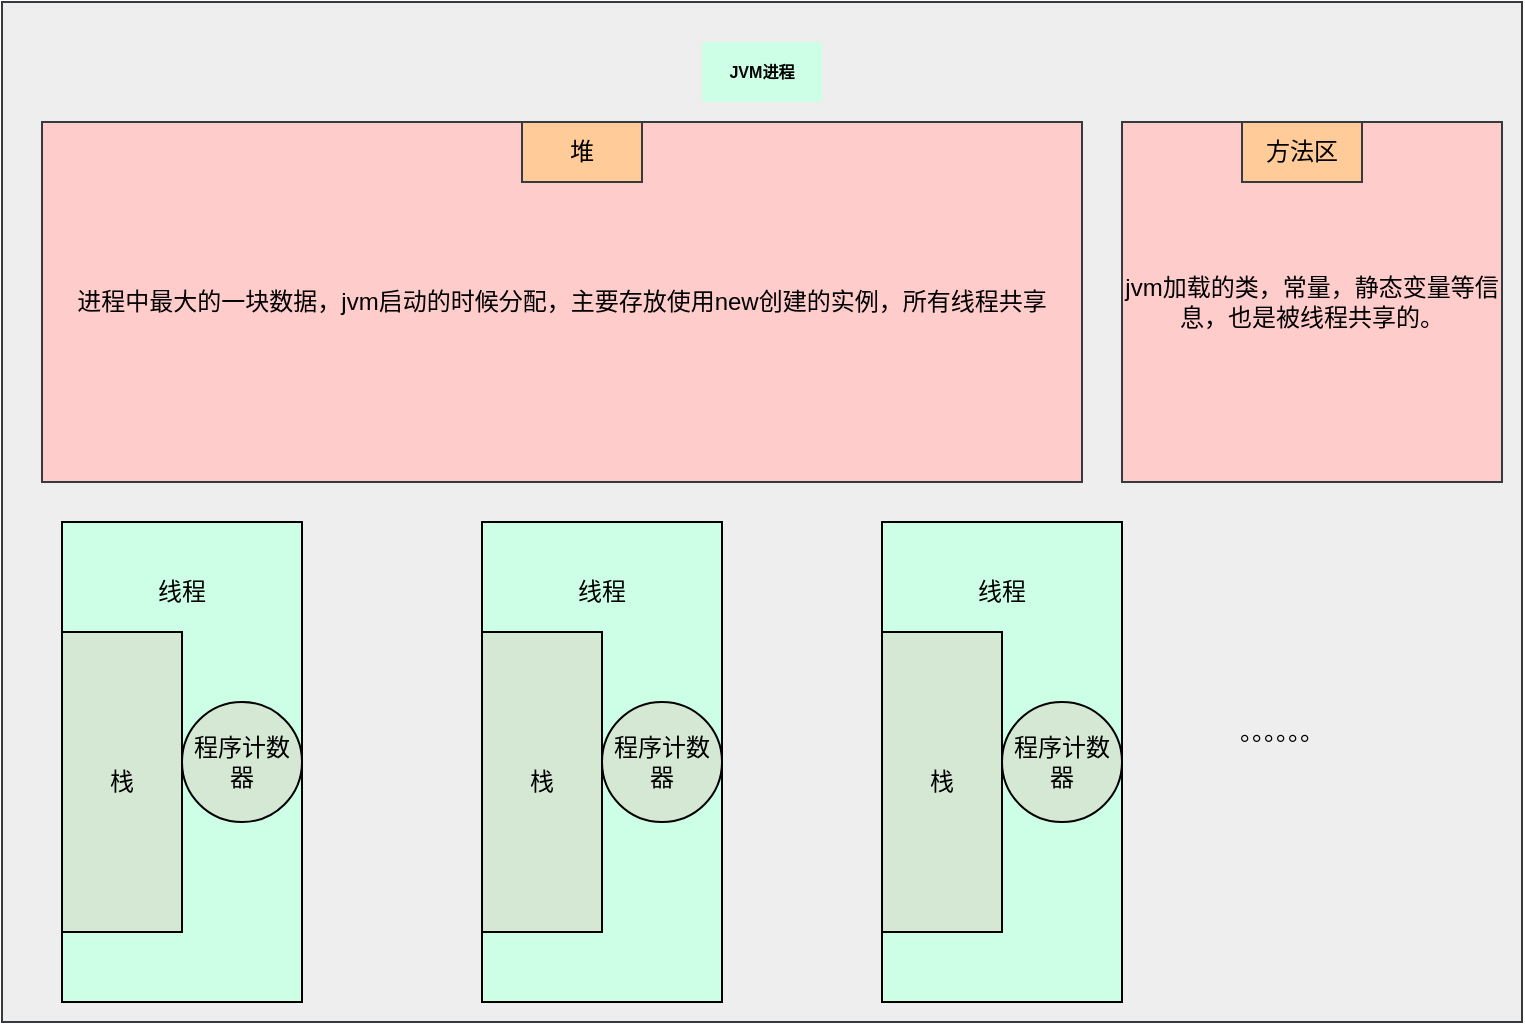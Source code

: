 <mxfile version="17.2.1" type="device" pages="9"><diagram id="GG9eH6j5Fg5nIMNN3ZN2" name="1.JVM内存"><mxGraphModel dx="1038" dy="539" grid="1" gridSize="10" guides="1" tooltips="1" connect="1" arrows="1" fold="1" page="1" pageScale="1" pageWidth="4681" pageHeight="3300" background="none" math="0" shadow="0"><root><mxCell id="0"/><mxCell id="1" parent="0"/><mxCell id="LPpteuPBfFfYU3UXlsDo-1" value="" style="group" parent="1" vertex="1" connectable="0"><mxGeometry x="70" y="90" width="760" height="510" as="geometry"/></mxCell><mxCell id="510GtQHnu8bxPW0oUPbl-3" value="" style="rounded=0;whiteSpace=wrap;html=1;fillColor=#eeeeee;strokeColor=#36393d;" parent="LPpteuPBfFfYU3UXlsDo-1" vertex="1"><mxGeometry width="760" height="510" as="geometry"/></mxCell><mxCell id="510GtQHnu8bxPW0oUPbl-4" value="&lt;h6&gt;JVM进程&lt;/h6&gt;" style="text;html=1;strokeColor=none;fillColor=#CCFFE6;align=center;verticalAlign=middle;whiteSpace=wrap;rounded=0;" parent="LPpteuPBfFfYU3UXlsDo-1" vertex="1"><mxGeometry x="350" y="20" width="60" height="30" as="geometry"/></mxCell><mxCell id="510GtQHnu8bxPW0oUPbl-7" value="jvm加载的类，常量，静态变量等信息，也是被线程共享的。" style="rounded=0;whiteSpace=wrap;html=1;fillColor=#ffcccc;strokeColor=#36393d;" parent="LPpteuPBfFfYU3UXlsDo-1" vertex="1"><mxGeometry x="560" y="60" width="190" height="180" as="geometry"/></mxCell><mxCell id="510GtQHnu8bxPW0oUPbl-9" value="进程中最大的一块数据，jvm启动的时候分配，主要存放使用new创建的实例，所有线程共享" style="rounded=0;whiteSpace=wrap;html=1;fillColor=#ffcccc;strokeColor=#36393d;" parent="LPpteuPBfFfYU3UXlsDo-1" vertex="1"><mxGeometry x="20" y="60" width="520" height="180" as="geometry"/></mxCell><mxCell id="510GtQHnu8bxPW0oUPbl-10" value="方法区" style="text;html=1;strokeColor=#36393d;fillColor=#ffcc99;align=center;verticalAlign=middle;whiteSpace=wrap;rounded=0;" parent="LPpteuPBfFfYU3UXlsDo-1" vertex="1"><mxGeometry x="620" y="60" width="60" height="30" as="geometry"/></mxCell><mxCell id="510GtQHnu8bxPW0oUPbl-12" value="堆" style="text;html=1;strokeColor=#36393d;fillColor=#ffcc99;align=center;verticalAlign=middle;whiteSpace=wrap;rounded=0;" parent="LPpteuPBfFfYU3UXlsDo-1" vertex="1"><mxGeometry x="260" y="60" width="60" height="30" as="geometry"/></mxCell><mxCell id="510GtQHnu8bxPW0oUPbl-16" value="" style="rounded=0;whiteSpace=wrap;html=1;fillColor=#CCFFE6;" parent="LPpteuPBfFfYU3UXlsDo-1" vertex="1"><mxGeometry x="30" y="260" width="120" height="240" as="geometry"/></mxCell><mxCell id="510GtQHnu8bxPW0oUPbl-19" value="线程" style="text;html=1;strokeColor=none;fillColor=none;align=center;verticalAlign=middle;whiteSpace=wrap;rounded=0;" parent="LPpteuPBfFfYU3UXlsDo-1" vertex="1"><mxGeometry x="60" y="280" width="60" height="30" as="geometry"/></mxCell><mxCell id="510GtQHnu8bxPW0oUPbl-20" value="程序计数器" style="ellipse;whiteSpace=wrap;html=1;fillColor=#D5E8D4;" parent="LPpteuPBfFfYU3UXlsDo-1" vertex="1"><mxGeometry x="90" y="350" width="60" height="60" as="geometry"/></mxCell><mxCell id="510GtQHnu8bxPW0oUPbl-21" value="栈" style="rounded=0;whiteSpace=wrap;html=1;fillColor=#D5E8D4;" parent="LPpteuPBfFfYU3UXlsDo-1" vertex="1"><mxGeometry x="30" y="315" width="60" height="150" as="geometry"/></mxCell><mxCell id="510GtQHnu8bxPW0oUPbl-22" value="" style="rounded=0;whiteSpace=wrap;html=1;fillColor=#CCFFE6;" parent="LPpteuPBfFfYU3UXlsDo-1" vertex="1"><mxGeometry x="240" y="260" width="120" height="240" as="geometry"/></mxCell><mxCell id="510GtQHnu8bxPW0oUPbl-23" value="线程" style="text;html=1;strokeColor=none;fillColor=none;align=center;verticalAlign=middle;whiteSpace=wrap;rounded=0;" parent="LPpteuPBfFfYU3UXlsDo-1" vertex="1"><mxGeometry x="270" y="280" width="60" height="30" as="geometry"/></mxCell><mxCell id="510GtQHnu8bxPW0oUPbl-24" value="程序计数器" style="ellipse;whiteSpace=wrap;html=1;fillColor=#D5E8D4;" parent="LPpteuPBfFfYU3UXlsDo-1" vertex="1"><mxGeometry x="300" y="350" width="60" height="60" as="geometry"/></mxCell><mxCell id="510GtQHnu8bxPW0oUPbl-25" value="栈" style="rounded=0;whiteSpace=wrap;html=1;fillColor=#D5E8D4;" parent="LPpteuPBfFfYU3UXlsDo-1" vertex="1"><mxGeometry x="240" y="315" width="60" height="150" as="geometry"/></mxCell><mxCell id="510GtQHnu8bxPW0oUPbl-26" value="" style="rounded=0;whiteSpace=wrap;html=1;fillColor=#CCFFE6;" parent="LPpteuPBfFfYU3UXlsDo-1" vertex="1"><mxGeometry x="440" y="260" width="120" height="240" as="geometry"/></mxCell><mxCell id="510GtQHnu8bxPW0oUPbl-27" value="线程" style="text;html=1;strokeColor=none;fillColor=none;align=center;verticalAlign=middle;whiteSpace=wrap;rounded=0;" parent="LPpteuPBfFfYU3UXlsDo-1" vertex="1"><mxGeometry x="470" y="280" width="60" height="30" as="geometry"/></mxCell><mxCell id="510GtQHnu8bxPW0oUPbl-28" value="程序计数器" style="ellipse;whiteSpace=wrap;html=1;fillColor=#D5E8D4;" parent="LPpteuPBfFfYU3UXlsDo-1" vertex="1"><mxGeometry x="500" y="350" width="60" height="60" as="geometry"/></mxCell><mxCell id="510GtQHnu8bxPW0oUPbl-29" value="栈" style="rounded=0;whiteSpace=wrap;html=1;fillColor=#D5E8D4;" parent="LPpteuPBfFfYU3UXlsDo-1" vertex="1"><mxGeometry x="440" y="315" width="60" height="150" as="geometry"/></mxCell><mxCell id="510GtQHnu8bxPW0oUPbl-30" value="。。。。。。" style="text;html=1;strokeColor=none;fillColor=none;align=center;verticalAlign=middle;whiteSpace=wrap;rounded=0;" parent="LPpteuPBfFfYU3UXlsDo-1" vertex="1"><mxGeometry x="610" y="350" width="60" height="30" as="geometry"/></mxCell></root></mxGraphModel></diagram><diagram id="AWKpmXAl3DOdbK1ajUeZ" name="2.JAVA 内存模型"><mxGraphModel dx="5719" dy="3839" grid="1" gridSize="10" guides="1" tooltips="1" connect="1" arrows="1" fold="1" page="1" pageScale="1" pageWidth="4681" pageHeight="3300" math="0" shadow="0"><root><mxCell id="NFLN3SecsHMw8A2Y7ajF-0"/><mxCell id="NFLN3SecsHMw8A2Y7ajF-1" parent="NFLN3SecsHMw8A2Y7ajF-0"/><mxCell id="Yz9PNvUwLJVOb96XJd_T-1" value="" style="edgeStyle=orthogonalEdgeStyle;rounded=0;orthogonalLoop=1;jettySize=auto;html=1;dashed=1;" parent="NFLN3SecsHMw8A2Y7ajF-1" source="NFLN3SecsHMw8A2Y7ajF-2" target="Yz9PNvUwLJVOb96XJd_T-0" edge="1"><mxGeometry relative="1" as="geometry"><Array as="points"><mxPoint x="245" y="580"/><mxPoint x="245" y="580"/></Array></mxGeometry></mxCell><mxCell id="Yz9PNvUwLJVOb96XJd_T-60" value="&lt;h1&gt;Synchronized解决共享变量可见性&lt;/h1&gt;&lt;p&gt;Synchronized 会把代码块内使用到的变量直接从工作内存当中清除， 直接从主内存中获取，退出代码块的时候， 再把变量的值， 刷回到主内存。这样就解决了可见性的问题。&lt;/p&gt;&lt;p&gt;&lt;font color=&quot;#ff3333&quot;&gt;值得注意的是，java线程与操作线程是一一对应的，Synchronized会导致上下文的切换， 造成线程调度开销&lt;/font&gt;&lt;/p&gt;" style="text;html=1;strokeColor=#666666;fillColor=#f5f5f5;spacing=5;spacingTop=-20;whiteSpace=wrap;overflow=hidden;rounded=0;dashed=1;dashPattern=1 1;fontColor=#333333;" parent="NFLN3SecsHMw8A2Y7ajF-1" vertex="1"><mxGeometry x="-760" y="570" width="460" height="150" as="geometry"/></mxCell><mxCell id="Yz9PNvUwLJVOb96XJd_T-69" value="&lt;h1&gt;Volatile解决共享变量可见性&lt;/h1&gt;&lt;p&gt;当一个变量被volatile修饰时，线程写入时不会把值缓存在寄存器或者其他地方， 直接写到主内存，其他线程读取时，也是直接从主内存中读取， 不从工作内存中读取。进而保证变量修改立马对其他线程可见&lt;/p&gt;&lt;p&gt;&lt;font color=&quot;#ff3333&quot;&gt;volatile可以保证可见性， 但是没有原子性&lt;/font&gt;&lt;/p&gt;&lt;p&gt;&lt;font color=&quot;#666666&quot;&gt;使用场景：&lt;/font&gt;&lt;/p&gt;&lt;p&gt;&lt;font color=&quot;#666666&quot;&gt;1. 写入时不依赖变量的当前值&lt;/font&gt;&lt;/p&gt;&lt;p&gt;&lt;font color=&quot;#666666&quot;&gt;2. 读写变量时没有加锁&lt;/font&gt;&lt;/p&gt;" style="text;html=1;strokeColor=#666666;fillColor=#f5f5f5;spacing=5;spacingTop=-20;whiteSpace=wrap;overflow=hidden;rounded=0;dashed=1;dashPattern=1 1;fontColor=#333333;" parent="NFLN3SecsHMw8A2Y7ajF-1" vertex="1"><mxGeometry x="-760" y="840" width="440" height="210" as="geometry"/></mxCell><mxCell id="Yz9PNvUwLJVOb96XJd_T-71" value="" style="group" parent="NFLN3SecsHMw8A2Y7ajF-1" vertex="1" connectable="0"><mxGeometry x="-180" y="630" width="810" height="630" as="geometry"/></mxCell><mxCell id="Yz9PNvUwLJVOb96XJd_T-31" value="" style="group" parent="Yz9PNvUwLJVOb96XJd_T-71" vertex="1" connectable="0"><mxGeometry width="810" height="630" as="geometry"/></mxCell><mxCell id="Yz9PNvUwLJVOb96XJd_T-0" value="" style="whiteSpace=wrap;html=1;fillColor=#dae8fc;strokeColor=#6c8ebf;" parent="Yz9PNvUwLJVOb96XJd_T-31" vertex="1"><mxGeometry width="810" height="630" as="geometry"/></mxCell><mxCell id="Yz9PNvUwLJVOb96XJd_T-3" value="&lt;b&gt;主内存&lt;/b&gt;" style="rounded=1;whiteSpace=wrap;html=1;fillColor=#ffe6cc;strokeColor=#d79b00;" parent="Yz9PNvUwLJVOb96XJd_T-31" vertex="1"><mxGeometry x="50" y="510" width="690" height="100" as="geometry"/></mxCell><mxCell id="Yz9PNvUwLJVOb96XJd_T-4" value="共享变量" style="ellipse;whiteSpace=wrap;html=1;fillColor=#d5e8d4;strokeColor=#82b366;" parent="Yz9PNvUwLJVOb96XJd_T-31" vertex="1"><mxGeometry x="101.974" y="516.5" width="123.38" height="87" as="geometry"/></mxCell><mxCell id="Yz9PNvUwLJVOb96XJd_T-5" value="共享变量" style="ellipse;whiteSpace=wrap;html=1;fillColor=#d5e8d4;strokeColor=#82b366;" parent="Yz9PNvUwLJVOb96XJd_T-31" vertex="1"><mxGeometry x="230.004" y="516.5" width="123.38" height="87" as="geometry"/></mxCell><mxCell id="Yz9PNvUwLJVOb96XJd_T-6" value="共享变量" style="ellipse;whiteSpace=wrap;html=1;fillColor=#d5e8d4;strokeColor=#82b366;" parent="Yz9PNvUwLJVOb96XJd_T-31" vertex="1"><mxGeometry x="569.996" y="516.5" width="123.38" height="87" as="geometry"/></mxCell><mxCell id="Yz9PNvUwLJVOb96XJd_T-7" value="共享变量" style="ellipse;whiteSpace=wrap;html=1;fillColor=#d5e8d4;strokeColor=#82b366;" parent="Yz9PNvUwLJVOb96XJd_T-31" vertex="1"><mxGeometry x="436.686" y="516.5" width="123.38" height="87" as="geometry"/></mxCell><mxCell id="Yz9PNvUwLJVOb96XJd_T-8" value="L2 缓存" style="rounded=1;whiteSpace=wrap;html=1;dashed=1;dashPattern=1 1;fillColor=#fff2cc;strokeColor=#d6b656;" parent="Yz9PNvUwLJVOb96XJd_T-31" vertex="1"><mxGeometry x="55" y="420" width="680" height="60" as="geometry"/></mxCell><mxCell id="Yz9PNvUwLJVOb96XJd_T-9" value="" style="rounded=1;whiteSpace=wrap;html=1;dashed=1;dashPattern=1 1;fillColor=#f8cecc;strokeColor=#b85450;" parent="Yz9PNvUwLJVOb96XJd_T-31" vertex="1"><mxGeometry x="55" y="130" width="206.34" height="240" as="geometry"/></mxCell><mxCell id="Yz9PNvUwLJVOb96XJd_T-10" value="控制器" style="whiteSpace=wrap;html=1;dashed=1;dashPattern=1 1;" parent="Yz9PNvUwLJVOb96XJd_T-31" vertex="1"><mxGeometry x="98.17" y="160" width="120" height="60" as="geometry"/></mxCell><mxCell id="Yz9PNvUwLJVOb96XJd_T-11" value="运算器" style="whiteSpace=wrap;html=1;dashed=1;dashPattern=1 1;" parent="Yz9PNvUwLJVOb96XJd_T-31" vertex="1"><mxGeometry x="98.17" y="230" width="120" height="60" as="geometry"/></mxCell><mxCell id="Yz9PNvUwLJVOb96XJd_T-12" value="L1 缓存" style="whiteSpace=wrap;html=1;dashed=1;dashPattern=1 1;" parent="Yz9PNvUwLJVOb96XJd_T-31" vertex="1"><mxGeometry x="98.17" y="300" width="120" height="60" as="geometry"/></mxCell><mxCell id="Yz9PNvUwLJVOb96XJd_T-14" value="线程A" style="text;html=1;strokeColor=#9673a6;fillColor=#e1d5e7;align=center;verticalAlign=middle;whiteSpace=wrap;rounded=0;dashed=1;dashPattern=1 1;" parent="Yz9PNvUwLJVOb96XJd_T-31" vertex="1"><mxGeometry x="108.17" y="70" width="100" height="40" as="geometry"/></mxCell><mxCell id="Yz9PNvUwLJVOb96XJd_T-21" value="" style="rounded=1;whiteSpace=wrap;html=1;dashed=1;dashPattern=1 1;fillColor=#f8cecc;strokeColor=#b85450;" parent="Yz9PNvUwLJVOb96XJd_T-31" vertex="1"><mxGeometry x="301.83" y="130" width="206.34" height="240" as="geometry"/></mxCell><mxCell id="Yz9PNvUwLJVOb96XJd_T-22" value="控制器" style="whiteSpace=wrap;html=1;dashed=1;dashPattern=1 1;" parent="Yz9PNvUwLJVOb96XJd_T-31" vertex="1"><mxGeometry x="345" y="160" width="120" height="60" as="geometry"/></mxCell><mxCell id="Yz9PNvUwLJVOb96XJd_T-23" value="运算器" style="whiteSpace=wrap;html=1;dashed=1;dashPattern=1 1;" parent="Yz9PNvUwLJVOb96XJd_T-31" vertex="1"><mxGeometry x="345" y="230" width="120" height="60" as="geometry"/></mxCell><mxCell id="Yz9PNvUwLJVOb96XJd_T-24" value="L1 缓存" style="whiteSpace=wrap;html=1;dashed=1;dashPattern=1 1;" parent="Yz9PNvUwLJVOb96XJd_T-31" vertex="1"><mxGeometry x="345" y="300" width="120" height="60" as="geometry"/></mxCell><mxCell id="Yz9PNvUwLJVOb96XJd_T-25" value="线程B" style="text;html=1;strokeColor=#9673a6;fillColor=#e1d5e7;align=center;verticalAlign=middle;whiteSpace=wrap;rounded=0;dashed=1;dashPattern=1 1;" parent="Yz9PNvUwLJVOb96XJd_T-31" vertex="1"><mxGeometry x="355" y="70" width="100" height="40" as="geometry"/></mxCell><mxCell id="Yz9PNvUwLJVOb96XJd_T-26" value="" style="rounded=1;whiteSpace=wrap;html=1;dashed=1;dashPattern=1 1;fillColor=#f8cecc;strokeColor=#b85450;" parent="Yz9PNvUwLJVOb96XJd_T-31" vertex="1"><mxGeometry x="530" y="130" width="206.34" height="240" as="geometry"/></mxCell><mxCell id="Yz9PNvUwLJVOb96XJd_T-27" value="控制器" style="whiteSpace=wrap;html=1;dashed=1;dashPattern=1 1;" parent="Yz9PNvUwLJVOb96XJd_T-31" vertex="1"><mxGeometry x="573.17" y="160" width="120" height="60" as="geometry"/></mxCell><mxCell id="Yz9PNvUwLJVOb96XJd_T-28" value="运算器" style="whiteSpace=wrap;html=1;dashed=1;dashPattern=1 1;" parent="Yz9PNvUwLJVOb96XJd_T-31" vertex="1"><mxGeometry x="573.17" y="230" width="120" height="60" as="geometry"/></mxCell><mxCell id="Yz9PNvUwLJVOb96XJd_T-29" value="L1 缓存" style="whiteSpace=wrap;html=1;dashed=1;dashPattern=1 1;" parent="Yz9PNvUwLJVOb96XJd_T-31" vertex="1"><mxGeometry x="573.17" y="300" width="120" height="60" as="geometry"/></mxCell><mxCell id="Yz9PNvUwLJVOb96XJd_T-30" value="线程C" style="text;html=1;strokeColor=#9673a6;fillColor=#e1d5e7;align=center;verticalAlign=middle;whiteSpace=wrap;rounded=0;dashed=1;dashPattern=1 1;" parent="Yz9PNvUwLJVOb96XJd_T-31" vertex="1"><mxGeometry x="583.17" y="70" width="100" height="40" as="geometry"/></mxCell><mxCell id="Yz9PNvUwLJVOb96XJd_T-32" value="&lt;b&gt;java 内存中的可见性问题&lt;/b&gt;" style="text;html=1;strokeColor=none;fillColor=none;align=center;verticalAlign=middle;whiteSpace=wrap;rounded=0;dashed=1;dashPattern=1 1;" parent="Yz9PNvUwLJVOb96XJd_T-31" vertex="1"><mxGeometry x="304.86" y="10" width="203.31" height="30" as="geometry"/></mxCell><mxCell id="Yz9PNvUwLJVOb96XJd_T-61" style="edgeStyle=orthogonalEdgeStyle;rounded=0;orthogonalLoop=1;jettySize=auto;html=1;exitX=0;exitY=0.25;exitDx=0;exitDy=0;entryX=1;entryY=0.5;entryDx=0;entryDy=0;dashed=1;" parent="Yz9PNvUwLJVOb96XJd_T-71" source="Yz9PNvUwLJVOb96XJd_T-0" target="Yz9PNvUwLJVOb96XJd_T-60" edge="1"><mxGeometry relative="1" as="geometry"><Array as="points"><mxPoint x="-50" y="158"/><mxPoint x="-50" y="15"/></Array></mxGeometry></mxCell><mxCell id="Yz9PNvUwLJVOb96XJd_T-70" style="edgeStyle=orthogonalEdgeStyle;rounded=0;orthogonalLoop=1;jettySize=auto;html=1;exitX=0;exitY=0.25;exitDx=0;exitDy=0;dashed=1;" parent="Yz9PNvUwLJVOb96XJd_T-71" source="Yz9PNvUwLJVOb96XJd_T-0" target="Yz9PNvUwLJVOb96XJd_T-69" edge="1"><mxGeometry relative="1" as="geometry"><Array as="points"><mxPoint x="-360" y="158"/></Array></mxGeometry></mxCell><mxCell id="Dfab_oshV4IUv0YuFP37-0" value="&lt;h1&gt;CAS操作（compareAndSwap）&lt;/h1&gt;&lt;p&gt;eg: boolean compareAndSwapLong(Object obj, long valueOffset, long expect, long update);&lt;/p&gt;&lt;p&gt;参数：&lt;/p&gt;&lt;p&gt;1. 对象内存位置 2. 对象中变量的偏移量 3. 预期值 4. 更新值&lt;/p&gt;&lt;p&gt;如果对象obj的便宜地址为valueOffset的变量的值为expect就将它更新为update&lt;/p&gt;&lt;p&gt;CAS会存在ABA的问题：&lt;/p&gt;&lt;p&gt;线程1想把变量X为A的值更新为B，可能在CAS操作之前，变量已经被线程2操作过，从A变成B又变成了A。此时这个X的值虽然为A，但是已经是被改变过的了。&lt;/p&gt;&lt;p&gt;JDK中AtomicStampedReference给每个变量的状态值都配有时间戳，可以解决ABA问题。&lt;/p&gt;" style="text;html=1;strokeColor=#666666;fillColor=#f5f5f5;spacing=5;spacingTop=-20;whiteSpace=wrap;overflow=hidden;rounded=0;dashed=1;dashPattern=1 1;fontColor=#333333;" parent="NFLN3SecsHMw8A2Y7ajF-1" vertex="1"><mxGeometry x="-760" y="1100" width="440" height="280" as="geometry"/></mxCell><mxCell id="Dfab_oshV4IUv0YuFP37-2" style="edgeStyle=orthogonalEdgeStyle;rounded=0;orthogonalLoop=1;jettySize=auto;html=1;exitX=0;exitY=0.25;exitDx=0;exitDy=0;dashed=1;fontColor=#666666;" parent="NFLN3SecsHMw8A2Y7ajF-1" source="Yz9PNvUwLJVOb96XJd_T-0" target="Dfab_oshV4IUv0YuFP37-0" edge="1"><mxGeometry relative="1" as="geometry"><mxPoint x="-320" y="1240" as="targetPoint"/><Array as="points"><mxPoint x="-230" y="788"/><mxPoint x="-230" y="1220"/></Array></mxGeometry></mxCell><mxCell id="Dfab_oshV4IUv0YuFP37-6" value="" style="group" parent="NFLN3SecsHMw8A2Y7ajF-1" vertex="1" connectable="0"><mxGeometry x="-740" y="970" width="630" height="740" as="geometry"/></mxCell><mxCell id="Dfab_oshV4IUv0YuFP37-4" value="" style="edgeStyle=orthogonalEdgeStyle;rounded=0;orthogonalLoop=1;jettySize=auto;html=1;dashed=1;fontColor=#666666;" parent="Dfab_oshV4IUv0YuFP37-6" source="Yz9PNvUwLJVOb96XJd_T-12" edge="1"><mxGeometry relative="1" as="geometry"><mxPoint x="420" y="600" as="targetPoint"/><Array as="points"><mxPoint x="610"/><mxPoint x="610" y="600"/></Array></mxGeometry></mxCell><mxCell id="Dfab_oshV4IUv0YuFP37-5" value="&lt;h1&gt;伪共享&lt;/h1&gt;&lt;p&gt;&lt;font style=&quot;font-size: 14px&quot;&gt;为了提高读取速度，每个 CPU 有自己的缓存，CPU 读取数据后会存到自己的缓存里。而且为了节省空间，&lt;font color=&quot;#ff3333&quot;&gt;一个缓存行可能存储着多个变量，即伪共享&lt;/font&gt;。但是这对于共享变量，会造成性能问题：&lt;/font&gt;&lt;/p&gt;&lt;p&gt;&lt;font style=&quot;font-size: 14px&quot;&gt;当一个 CPU 要修改某共享变量 A 时会先锁定自己缓存里 A 所在的缓存行，并且把其他 CPU 缓存上相关的缓存行设置为无效。但如果被锁定或失效的缓存行里，还存储了其他不相干的变量 B，其他线程此时就访问不了 B，或者由于缓存行失效需要重新从内存中读取加载到缓存里，这就造成了开销。所以让共享变量 A 单独使用一个缓存行就不会影响到其他线程的访问。&lt;/font&gt;&lt;/p&gt;&lt;span style=&quot;font-size: 14px&quot;&gt;https://www.cnblogs.com/eycuii/p/11525164.html&lt;br&gt;&lt;/span&gt;" style="text;html=1;strokeColor=#666666;fillColor=#f5f5f5;spacing=5;spacingTop=-20;whiteSpace=wrap;overflow=hidden;rounded=0;dashed=1;dashPattern=1 1;fontColor=#333333;" parent="Dfab_oshV4IUv0YuFP37-6" vertex="1"><mxGeometry x="-20" y="470" width="440" height="270" as="geometry"/></mxCell><mxCell id="77Wfgx1088VP1UpTZ9ja-2" value="" style="group" parent="NFLN3SecsHMw8A2Y7ajF-1" vertex="1" connectable="0"><mxGeometry x="-580" y="-290" width="1290" height="680" as="geometry"/></mxCell><mxCell id="Yz9PNvUwLJVOb96XJd_T-68" value="" style="group" parent="77Wfgx1088VP1UpTZ9ja-2" vertex="1" connectable="0"><mxGeometry y="-10" width="1290" height="680" as="geometry"/></mxCell><mxCell id="Yz9PNvUwLJVOb96XJd_T-62" value="&lt;h1&gt;Java线程安全问题&lt;/h1&gt;&lt;p&gt;&lt;br style=&quot;text-align: center&quot;&gt;&lt;span style=&quot;text-align: center&quot;&gt;多个线程在没有任何同步措施的情况下，同时读写共享资源，&lt;/span&gt;&lt;br style=&quot;text-align: center&quot;&gt;&lt;span style=&quot;text-align: center&quot;&gt;出现脏数据，或者不可预见的结果。&lt;/span&gt;&lt;br&gt;&lt;/p&gt;" style="text;html=1;strokeColor=#666666;fillColor=#f5f5f5;spacing=5;spacingTop=-20;whiteSpace=wrap;overflow=hidden;rounded=0;dashed=1;dashPattern=1 1;fontColor=#333333;" parent="Yz9PNvUwLJVOb96XJd_T-68" vertex="1"><mxGeometry y="290" width="310" height="160" as="geometry"/></mxCell><mxCell id="Yz9PNvUwLJVOb96XJd_T-63" value="&lt;h1&gt;Java 内存模型规定&lt;/h1&gt;&lt;p&gt;&lt;b style=&quot;text-align: center&quot;&gt;&lt;br&gt;所有变量放主内存，当线程使用变量时，把主内存的变量，&lt;br&gt;复制到自己的工作内存中， 或者叫工作空间中。&lt;/b&gt;&lt;br&gt;&lt;/p&gt;" style="text;html=1;strokeColor=#666666;fillColor=#f5f5f5;spacing=5;spacingTop=-20;whiteSpace=wrap;overflow=hidden;rounded=0;dashed=1;dashPattern=1 1;fontColor=#333333;" parent="Yz9PNvUwLJVOb96XJd_T-68" vertex="1"><mxGeometry x="10" y="90" width="300" height="122.75" as="geometry"/></mxCell><mxCell id="Yz9PNvUwLJVOb96XJd_T-67" value="" style="group" parent="Yz9PNvUwLJVOb96XJd_T-68" vertex="1" connectable="0"><mxGeometry x="309.996" width="980.004" height="680" as="geometry"/></mxCell><mxCell id="Yz9PNvUwLJVOb96XJd_T-64" value="" style="group" parent="Yz9PNvUwLJVOb96XJd_T-67" vertex="1" connectable="0"><mxGeometry width="980.004" height="680" as="geometry"/></mxCell><mxCell id="NFLN3SecsHMw8A2Y7ajF-2" value="" style="whiteSpace=wrap;html=1;fillColor=#dae8fc;strokeColor=#6c8ebf;" parent="Yz9PNvUwLJVOb96XJd_T-64" vertex="1"><mxGeometry x="130.004" width="850" height="680" as="geometry"/></mxCell><mxCell id="NFLN3SecsHMw8A2Y7ajF-3" value="线程" style="rounded=1;whiteSpace=wrap;html=1;fillColor=#f8cecc;strokeColor=#b85450;" parent="Yz9PNvUwLJVOb96XJd_T-64" vertex="1"><mxGeometry x="221.975" y="37" width="123.38" height="87" as="geometry"/></mxCell><mxCell id="NFLN3SecsHMw8A2Y7ajF-4" value="线程" style="rounded=1;whiteSpace=wrap;html=1;fillColor=#f8cecc;strokeColor=#b85450;" parent="Yz9PNvUwLJVOb96XJd_T-64" vertex="1"><mxGeometry x="453.313" y="37" width="123.38" height="87" as="geometry"/></mxCell><mxCell id="NFLN3SecsHMw8A2Y7ajF-5" value="线程" style="rounded=1;whiteSpace=wrap;html=1;fillColor=#f8cecc;strokeColor=#b85450;" parent="Yz9PNvUwLJVOb96XJd_T-64" vertex="1"><mxGeometry x="674.37" y="37" width="123.38" height="87" as="geometry"/></mxCell><mxCell id="NFLN3SecsHMw8A2Y7ajF-6" value="&lt;b&gt;主内存&lt;/b&gt;" style="rounded=1;whiteSpace=wrap;html=1;fillColor=#ffe6cc;strokeColor=#d79b00;" parent="Yz9PNvUwLJVOb96XJd_T-64" vertex="1"><mxGeometry x="190.004" y="530" width="690" height="100" as="geometry"/></mxCell><mxCell id="NFLN3SecsHMw8A2Y7ajF-7" value="共享变量" style="ellipse;whiteSpace=wrap;html=1;fillColor=#d5e8d4;strokeColor=#82b366;" parent="Yz9PNvUwLJVOb96XJd_T-64" vertex="1"><mxGeometry x="241.977" y="540" width="123.38" height="87" as="geometry"/></mxCell><mxCell id="NFLN3SecsHMw8A2Y7ajF-8" value="共享变量" style="ellipse;whiteSpace=wrap;html=1;fillColor=#d5e8d4;strokeColor=#82b366;" parent="Yz9PNvUwLJVOb96XJd_T-64" vertex="1"><mxGeometry x="370.007" y="540" width="123.38" height="87" as="geometry"/></mxCell><mxCell id="NFLN3SecsHMw8A2Y7ajF-9" value="共享变量" style="ellipse;whiteSpace=wrap;html=1;fillColor=#d5e8d4;strokeColor=#82b366;" parent="Yz9PNvUwLJVOb96XJd_T-64" vertex="1"><mxGeometry x="710.0" y="540" width="123.38" height="87" as="geometry"/></mxCell><mxCell id="NFLN3SecsHMw8A2Y7ajF-10" value="共享变量" style="ellipse;whiteSpace=wrap;html=1;fillColor=#d5e8d4;strokeColor=#82b366;" parent="Yz9PNvUwLJVOb96XJd_T-64" vertex="1"><mxGeometry x="576.689" y="540" width="123.38" height="87" as="geometry"/></mxCell><mxCell id="NFLN3SecsHMw8A2Y7ajF-12" value="" style="html=1;shadow=0;dashed=0;align=center;verticalAlign=middle;shape=mxgraph.arrows2.twoWayArrow;dy=0.6;dx=35;direction=south;" parent="Yz9PNvUwLJVOb96XJd_T-64" vertex="1"><mxGeometry x="275.774" y="130" width="16.62" height="81.5" as="geometry"/></mxCell><mxCell id="NFLN3SecsHMw8A2Y7ajF-25" value="" style="html=1;shadow=0;dashed=0;align=center;verticalAlign=middle;shape=mxgraph.arrows2.twoWayArrow;dy=0.6;dx=35;direction=south;" parent="Yz9PNvUwLJVOb96XJd_T-64" vertex="1"><mxGeometry x="275.354" y="430" width="16.62" height="81.5" as="geometry"/></mxCell><mxCell id="NFLN3SecsHMw8A2Y7ajF-26" value="&lt;div style=&quot;text-align: left&quot;&gt;&lt;span&gt;私有内存&lt;/span&gt;&lt;/div&gt;&lt;div style=&quot;text-align: left&quot;&gt;&lt;span&gt;&lt;br&gt;&lt;/span&gt;&lt;/div&gt;&lt;div style=&quot;text-align: left&quot;&gt;&lt;span&gt;&lt;br&gt;&lt;/span&gt;&lt;/div&gt;&lt;div style=&quot;text-align: left&quot;&gt;&lt;span&gt;&lt;br&gt;&lt;/span&gt;&lt;/div&gt;&lt;div style=&quot;text-align: left&quot;&gt;&lt;span&gt;&lt;br&gt;&lt;/span&gt;&lt;/div&gt;&lt;div style=&quot;text-align: left&quot;&gt;&lt;span&gt;&lt;br&gt;&lt;/span&gt;&lt;/div&gt;" style="rounded=1;whiteSpace=wrap;html=1;dashed=1;dashPattern=1 1;fillColor=#e1d5e7;strokeColor=#9673a6;" parent="Yz9PNvUwLJVOb96XJd_T-64" vertex="1"><mxGeometry x="202.814" y="230" width="162.54" height="190" as="geometry"/></mxCell><mxCell id="NFLN3SecsHMw8A2Y7ajF-27" value="共享变量-副本" style="ellipse;whiteSpace=wrap;html=1;dashed=1;dashPattern=1 1;" parent="Yz9PNvUwLJVOb96XJd_T-64" vertex="1"><mxGeometry x="235.914" y="320" width="96.34" height="80" as="geometry"/></mxCell><mxCell id="NFLN3SecsHMw8A2Y7ajF-33" value="" style="html=1;shadow=0;dashed=0;align=center;verticalAlign=middle;shape=mxgraph.arrows2.twoWayArrow;dy=0.6;dx=35;direction=south;" parent="Yz9PNvUwLJVOb96XJd_T-64" vertex="1"><mxGeometry x="506.694" y="134.25" width="16.62" height="81.5" as="geometry"/></mxCell><mxCell id="NFLN3SecsHMw8A2Y7ajF-34" value="&lt;div style=&quot;text-align: left&quot;&gt;&lt;span&gt;私有内存&lt;/span&gt;&lt;/div&gt;&lt;div style=&quot;text-align: left&quot;&gt;&lt;span&gt;&lt;br&gt;&lt;/span&gt;&lt;/div&gt;&lt;div style=&quot;text-align: left&quot;&gt;&lt;span&gt;&lt;br&gt;&lt;/span&gt;&lt;/div&gt;&lt;div style=&quot;text-align: left&quot;&gt;&lt;span&gt;&lt;br&gt;&lt;/span&gt;&lt;/div&gt;&lt;div style=&quot;text-align: left&quot;&gt;&lt;span&gt;&lt;br&gt;&lt;/span&gt;&lt;/div&gt;&lt;div style=&quot;text-align: left&quot;&gt;&lt;span&gt;&lt;br&gt;&lt;/span&gt;&lt;/div&gt;" style="rounded=1;whiteSpace=wrap;html=1;dashed=1;dashPattern=1 1;fillColor=#e1d5e7;strokeColor=#9673a6;" parent="Yz9PNvUwLJVOb96XJd_T-64" vertex="1"><mxGeometry x="433.734" y="234.25" width="162.54" height="190" as="geometry"/></mxCell><mxCell id="NFLN3SecsHMw8A2Y7ajF-35" value="共享变量-副本" style="ellipse;whiteSpace=wrap;html=1;dashed=1;dashPattern=1 1;" parent="Yz9PNvUwLJVOb96XJd_T-64" vertex="1"><mxGeometry x="466.834" y="324.25" width="96.34" height="80" as="geometry"/></mxCell><mxCell id="NFLN3SecsHMw8A2Y7ajF-36" value="" style="html=1;shadow=0;dashed=0;align=center;verticalAlign=middle;shape=mxgraph.arrows2.twoWayArrow;dy=0.6;dx=35;direction=south;" parent="Yz9PNvUwLJVOb96XJd_T-64" vertex="1"><mxGeometry x="506.274" y="434.25" width="16.62" height="81.5" as="geometry"/></mxCell><mxCell id="NFLN3SecsHMw8A2Y7ajF-37" value="" style="html=1;shadow=0;dashed=0;align=center;verticalAlign=middle;shape=mxgraph.arrows2.twoWayArrow;dy=0.6;dx=35;direction=south;" parent="Yz9PNvUwLJVOb96XJd_T-64" vertex="1"><mxGeometry x="727.754" y="134.25" width="16.62" height="81.5" as="geometry"/></mxCell><mxCell id="NFLN3SecsHMw8A2Y7ajF-38" value="&lt;div style=&quot;text-align: left&quot;&gt;&lt;span&gt;私有内存&lt;/span&gt;&lt;/div&gt;&lt;div style=&quot;text-align: left&quot;&gt;&lt;span&gt;&lt;br&gt;&lt;/span&gt;&lt;/div&gt;&lt;div style=&quot;text-align: left&quot;&gt;&lt;span&gt;&lt;br&gt;&lt;/span&gt;&lt;/div&gt;&lt;div style=&quot;text-align: left&quot;&gt;&lt;span&gt;&lt;br&gt;&lt;/span&gt;&lt;/div&gt;&lt;div style=&quot;text-align: left&quot;&gt;&lt;span&gt;&lt;br&gt;&lt;/span&gt;&lt;/div&gt;&lt;div style=&quot;text-align: left&quot;&gt;&lt;span&gt;&lt;br&gt;&lt;/span&gt;&lt;/div&gt;" style="rounded=1;whiteSpace=wrap;html=1;dashed=1;dashPattern=1 1;fillColor=#e1d5e7;strokeColor=#9673a6;" parent="Yz9PNvUwLJVOb96XJd_T-64" vertex="1"><mxGeometry x="654.794" y="234.25" width="162.54" height="190" as="geometry"/></mxCell><mxCell id="NFLN3SecsHMw8A2Y7ajF-39" value="共享变量-副本" style="ellipse;whiteSpace=wrap;html=1;dashed=1;dashPattern=1 1;" parent="Yz9PNvUwLJVOb96XJd_T-64" vertex="1"><mxGeometry x="687.894" y="324.25" width="96.34" height="80" as="geometry"/></mxCell><mxCell id="NFLN3SecsHMw8A2Y7ajF-40" value="" style="html=1;shadow=0;dashed=0;align=center;verticalAlign=middle;shape=mxgraph.arrows2.twoWayArrow;dy=0.6;dx=35;direction=south;" parent="Yz9PNvUwLJVOb96XJd_T-64" vertex="1"><mxGeometry x="727.334" y="434.25" width="16.62" height="81.5" as="geometry"/></mxCell><mxCell id="77Wfgx1088VP1UpTZ9ja-0" style="edgeStyle=orthogonalEdgeStyle;rounded=0;orthogonalLoop=1;jettySize=auto;html=1;exitX=0;exitY=0.5;exitDx=0;exitDy=0;dashed=1;" parent="77Wfgx1088VP1UpTZ9ja-2" source="NFLN3SecsHMw8A2Y7ajF-2" edge="1"><mxGeometry relative="1" as="geometry"><mxPoint x="310.0" y="150.0" as="targetPoint"/></mxGeometry></mxCell><mxCell id="77Wfgx1088VP1UpTZ9ja-1" style="edgeStyle=orthogonalEdgeStyle;rounded=0;orthogonalLoop=1;jettySize=auto;html=1;exitX=0;exitY=0.5;exitDx=0;exitDy=0;dashed=1;" parent="77Wfgx1088VP1UpTZ9ja-2" source="NFLN3SecsHMw8A2Y7ajF-2" edge="1"><mxGeometry relative="1" as="geometry"><mxPoint x="310.0" y="340" as="targetPoint"/></mxGeometry></mxCell></root></mxGraphModel></diagram><diagram id="ZdE3F4sTMufMwe3e7cEa" name="3. 锁的概述"><mxGraphModel dx="1009" dy="539" grid="1" gridSize="10" guides="1" tooltips="1" connect="1" arrows="1" fold="1" page="1" pageScale="1" pageWidth="4681" pageHeight="3300" math="0" shadow="0"><root><mxCell id="ctxh5JdjARuIv4WgzGmi-0"/><mxCell id="ctxh5JdjARuIv4WgzGmi-1" parent="ctxh5JdjARuIv4WgzGmi-0"/><mxCell id="rC4-7iJW48wixs3AwHyD-56" value="" style="group" parent="ctxh5JdjARuIv4WgzGmi-1" vertex="1" connectable="0"><mxGeometry x="160" y="630" width="1080" height="540" as="geometry"/></mxCell><mxCell id="rC4-7iJW48wixs3AwHyD-26" value="" style="shape=curlyBracket;whiteSpace=wrap;html=1;rounded=1;" parent="rC4-7iJW48wixs3AwHyD-56" vertex="1"><mxGeometry x="130" y="20" width="20" height="490" as="geometry"/></mxCell><mxCell id="rC4-7iJW48wixs3AwHyD-34" value="锁的概述" style="ellipse;whiteSpace=wrap;html=1;fillColor=#f5f5f5;fontColor=#333333;strokeColor=#666666;" parent="rC4-7iJW48wixs3AwHyD-56" vertex="1"><mxGeometry y="205" width="130" height="80" as="geometry"/></mxCell><mxCell id="rC4-7iJW48wixs3AwHyD-35" value="乐观锁/悲观锁" style="rounded=1;whiteSpace=wrap;html=1;fillColor=#e1d5e7;strokeColor=#9673a6;" parent="rC4-7iJW48wixs3AwHyD-56" vertex="1"><mxGeometry x="160" width="160" height="60" as="geometry"/></mxCell><mxCell id="rC4-7iJW48wixs3AwHyD-36" value="共享锁/排它锁" style="rounded=1;whiteSpace=wrap;html=1;fillColor=#f8cecc;strokeColor=#b85450;" parent="rC4-7iJW48wixs3AwHyD-56" vertex="1"><mxGeometry x="160" y="110" width="160" height="60" as="geometry"/></mxCell><mxCell id="rC4-7iJW48wixs3AwHyD-37" value="锁的重入" style="rounded=1;whiteSpace=wrap;html=1;fillColor=#f8cecc;strokeColor=#b85450;" parent="rC4-7iJW48wixs3AwHyD-56" vertex="1"><mxGeometry x="160" y="335" width="160" height="60" as="geometry"/></mxCell><mxCell id="rC4-7iJW48wixs3AwHyD-38" value="自旋锁" style="rounded=1;whiteSpace=wrap;html=1;fillColor=#e1d5e7;strokeColor=#9673a6;" parent="rC4-7iJW48wixs3AwHyD-56" vertex="1"><mxGeometry x="150" y="461.25" width="160" height="60" as="geometry"/></mxCell><mxCell id="rC4-7iJW48wixs3AwHyD-40" value="公平锁/非公平锁" style="rounded=1;whiteSpace=wrap;html=1;fillColor=#e1d5e7;strokeColor=#9673a6;" parent="rC4-7iJW48wixs3AwHyD-56" vertex="1"><mxGeometry x="160" y="215" width="160" height="60" as="geometry"/></mxCell><mxCell id="rC4-7iJW48wixs3AwHyD-48" value="&lt;h1&gt;&lt;span style=&quot;text-align: center ; font-size: 12px ; font-weight: normal&quot;&gt;公平锁：按照线程请求锁的时间进行获取，先到先得 eg: ReentantLock lock = new ReentrantLock(true)&lt;/span&gt;&lt;br&gt;&lt;/h1&gt;&lt;div&gt;&lt;span style=&quot;text-align: center&quot;&gt;非公平锁： 先到不一定先得 eg: ReentrantLock lock = new ReentrantLock(false);&lt;/span&gt;&lt;/div&gt;&lt;div&gt;&lt;br&gt;&lt;/div&gt;&lt;div&gt;公平锁会造成额外的性能开销&lt;/div&gt;" style="text;html=1;strokeColor=#666666;fillColor=#f5f5f5;spacing=5;spacingTop=-20;whiteSpace=wrap;overflow=hidden;rounded=0;fontColor=#333333;" parent="rC4-7iJW48wixs3AwHyD-56" vertex="1"><mxGeometry x="400" y="197.11" width="670" height="95.78" as="geometry"/></mxCell><mxCell id="rC4-7iJW48wixs3AwHyD-49" style="edgeStyle=orthogonalEdgeStyle;rounded=0;orthogonalLoop=1;jettySize=auto;html=1;exitX=1;exitY=0.5;exitDx=0;exitDy=0;entryX=0;entryY=0.5;entryDx=0;entryDy=0;" parent="rC4-7iJW48wixs3AwHyD-56" source="rC4-7iJW48wixs3AwHyD-40" target="rC4-7iJW48wixs3AwHyD-48" edge="1"><mxGeometry relative="1" as="geometry"/></mxCell><mxCell id="rC4-7iJW48wixs3AwHyD-50" value="&lt;span style=&quot;white-space: pre&quot;&gt;&#9;&lt;/span&gt;&lt;br&gt;&lt;br&gt;独占锁：只能单个线程持有锁 eg: ReentrantLock 只允许一个线程持有锁&lt;br&gt;&lt;br&gt;共享锁：允许多个线程同时持有， eg: ReadWriteLock 多个线程可同时读取资源" style="text;html=1;strokeColor=#666666;fillColor=#f5f5f5;spacing=5;spacingTop=-20;whiteSpace=wrap;overflow=hidden;rounded=0;fontColor=#333333;" parent="rC4-7iJW48wixs3AwHyD-56" vertex="1"><mxGeometry x="400" y="84.61" width="410" height="95.39" as="geometry"/></mxCell><mxCell id="rC4-7iJW48wixs3AwHyD-51" style="edgeStyle=orthogonalEdgeStyle;rounded=0;orthogonalLoop=1;jettySize=auto;html=1;exitX=1;exitY=0.5;exitDx=0;exitDy=0;entryX=-0.002;entryY=0.577;entryDx=0;entryDy=0;entryPerimeter=0;" parent="rC4-7iJW48wixs3AwHyD-56" source="rC4-7iJW48wixs3AwHyD-36" target="rC4-7iJW48wixs3AwHyD-50" edge="1"><mxGeometry relative="1" as="geometry"/></mxCell><mxCell id="rC4-7iJW48wixs3AwHyD-52" value="&lt;br&gt;&lt;br&gt;一个线程获取被其他线程持有的独占锁时会被阻塞，当一个线程再次获取自己已经获得的锁时，不会被阻塞， 这就是所重入。&lt;br&gt;&lt;br&gt;Synchronized 可锁重入，原理是在锁内部维护一个线程标识，加一个锁计数器。刚开始为0，表示没有被其他线程占用，当线程获取锁，计数为1， 当其他线程发现标识不是自己，就将自己阻塞。 当该锁的线程再次获取锁， 发现持有者是自己时，计数器+1， 释放锁，计数器进行 -1， 这样处理可重入的。" style="text;html=1;strokeColor=#666666;fillColor=#f5f5f5;spacing=5;spacingTop=-20;whiteSpace=wrap;overflow=hidden;rounded=0;fontColor=#333333;" parent="rC4-7iJW48wixs3AwHyD-56" vertex="1"><mxGeometry x="400" y="310" width="670" height="110" as="geometry"/></mxCell><mxCell id="rC4-7iJW48wixs3AwHyD-53" style="edgeStyle=orthogonalEdgeStyle;rounded=0;orthogonalLoop=1;jettySize=auto;html=1;exitX=1;exitY=0.5;exitDx=0;exitDy=0;entryX=0;entryY=0.5;entryDx=0;entryDy=0;" parent="rC4-7iJW48wixs3AwHyD-56" source="rC4-7iJW48wixs3AwHyD-37" target="rC4-7iJW48wixs3AwHyD-52" edge="1"><mxGeometry relative="1" as="geometry"/></mxCell><mxCell id="rC4-7iJW48wixs3AwHyD-54" value="&lt;br&gt;&lt;br&gt;当一个线程去抢占锁资源时，没抢到，不会立马进行阻塞（前提是cpu有多核，单核就直接阻塞了），而是隔一小段时间尝试去获取锁，有可能在这个过程中，其他线程释放了锁， 如果达到指定次数还没获取到锁， 就进行阻塞， 这样的过程叫自旋。默认是10次， 可通过JVM参数调整这个次数 -XX:PreBlockSpinsh，自旋可以减少线程的上下文切换带来的性能开销，因为java线程和操作系统线程是一一对应的。" style="text;html=1;strokeColor=#666666;fillColor=#f5f5f5;spacing=5;spacingTop=-20;whiteSpace=wrap;overflow=hidden;rounded=0;fontColor=#333333;" parent="rC4-7iJW48wixs3AwHyD-56" vertex="1"><mxGeometry x="390" y="452.5" width="680" height="77.5" as="geometry"/></mxCell><mxCell id="rC4-7iJW48wixs3AwHyD-55" style="edgeStyle=orthogonalEdgeStyle;rounded=0;orthogonalLoop=1;jettySize=auto;html=1;exitX=1;exitY=0.5;exitDx=0;exitDy=0;entryX=0;entryY=0.5;entryDx=0;entryDy=0;" parent="rC4-7iJW48wixs3AwHyD-56" source="rC4-7iJW48wixs3AwHyD-38" target="rC4-7iJW48wixs3AwHyD-54" edge="1"><mxGeometry relative="1" as="geometry"/></mxCell></root></mxGraphModel></diagram><diagram id="wtzHx0uL_NfHQ0KCWdqD" name="4. Random 和 ThreadLocalRandom"><mxGraphModel dx="1038" dy="3839" grid="1" gridSize="10" guides="1" tooltips="1" connect="1" arrows="1" fold="1" page="1" pageScale="1" pageWidth="4681" pageHeight="3300" math="0" shadow="0"><root><mxCell id="65qSsjMbTeE1ZvrehyuA-0"/><mxCell id="65qSsjMbTeE1ZvrehyuA-1" parent="65qSsjMbTeE1ZvrehyuA-0"/><mxCell id="65qSsjMbTeE1ZvrehyuA-9" value="" style="edgeStyle=orthogonalEdgeStyle;rounded=0;orthogonalLoop=1;jettySize=auto;html=1;" parent="65qSsjMbTeE1ZvrehyuA-1" source="65qSsjMbTeE1ZvrehyuA-7" target="65qSsjMbTeE1ZvrehyuA-8" edge="1"><mxGeometry relative="1" as="geometry"/></mxCell><mxCell id="65qSsjMbTeE1ZvrehyuA-7" value="Random 存在的问题" style="rounded=1;whiteSpace=wrap;html=1;fillColor=#f5f5f5;fontColor=#333333;strokeColor=#666666;" parent="65qSsjMbTeE1ZvrehyuA-1" vertex="1"><mxGeometry x="370" y="170" width="180" height="60" as="geometry"/></mxCell><mxCell id="65qSsjMbTeE1ZvrehyuA-11" style="edgeStyle=orthogonalEdgeStyle;rounded=0;orthogonalLoop=1;jettySize=auto;html=1;exitX=1;exitY=0.5;exitDx=0;exitDy=0;entryX=0;entryY=0.5;entryDx=0;entryDy=0;" parent="65qSsjMbTeE1ZvrehyuA-1" source="65qSsjMbTeE1ZvrehyuA-8" target="65qSsjMbTeE1ZvrehyuA-10" edge="1"><mxGeometry relative="1" as="geometry"/></mxCell><mxCell id="65qSsjMbTeE1ZvrehyuA-13" value="" style="edgeStyle=orthogonalEdgeStyle;rounded=0;orthogonalLoop=1;jettySize=auto;html=1;" parent="65qSsjMbTeE1ZvrehyuA-1" source="65qSsjMbTeE1ZvrehyuA-8" target="65qSsjMbTeE1ZvrehyuA-12" edge="1"><mxGeometry relative="1" as="geometry"/></mxCell><mxCell id="65qSsjMbTeE1ZvrehyuA-8" value="性能问题，多个线程拿到的种子是一样的， 得到的结果又是一样的，然后cas又不断的自旋，造成性能损耗" style="whiteSpace=wrap;html=1;fillColor=#f5f5f5;strokeColor=#666666;fontColor=#333333;rounded=1;" parent="65qSsjMbTeE1ZvrehyuA-1" vertex="1"><mxGeometry x="650" y="170" width="440" height="60" as="geometry"/></mxCell><mxCell id="65qSsjMbTeE1ZvrehyuA-10" value="&lt;h1&gt;jdk源码&lt;/h1&gt;&lt;pre style=&quot;background-color: #ffffff ; color: #080808 ; font-family: &amp;#34;consolas&amp;#34; , monospace ; font-size: 11.3pt&quot;&gt;&lt;span style=&quot;color: #0033b3&quot;&gt;&lt;br&gt;&lt;/span&gt;&lt;/pre&gt;&lt;pre style=&quot;background-color: #ffffff ; color: #080808 ; font-family: &amp;#34;consolas&amp;#34; , monospace ; font-size: 11.3pt&quot;&gt;&lt;pre style=&quot;font-family: &amp;#34;consolas&amp;#34; , monospace ; font-size: 11.3pt&quot;&gt;&lt;span style=&quot;color: #0033b3&quot;&gt;public int &lt;/span&gt;&lt;span style=&quot;color: #00627a&quot;&gt;nextInt&lt;/span&gt;(&lt;span style=&quot;color: #0033b3&quot;&gt;int &lt;/span&gt;bound) {&lt;br&gt;    &lt;span style=&quot;color: #0033b3&quot;&gt;if &lt;/span&gt;(bound &amp;lt;= &lt;span style=&quot;color: #1750eb&quot;&gt;0&lt;/span&gt;)&lt;br&gt;        &lt;span style=&quot;color: #0033b3&quot;&gt;throw new &lt;/span&gt;IllegalArgumentException(&lt;span style=&quot;color: #871094 ; font-style: italic&quot;&gt;BadBound&lt;/span&gt;);&lt;br&gt;&lt;br&gt;    // 根据老的种子生成新&lt;br&gt;    &lt;span style=&quot;color: #0033b3&quot;&gt;int &lt;/span&gt;r = next(&lt;span style=&quot;color: #1750eb&quot;&gt;31&lt;/span&gt;);&lt;br/&gt;&lt;br&gt;    // 根据新的种子生成随机数&lt;span style=&quot;color: #0033b3&quot;&gt;&lt;span style=&quot;white-space: pre&quot;&gt;&#9;&lt;/span&gt;&lt;br/&gt;    int &lt;/span&gt;m &lt;span style=&quot;font-size: 11.3pt ; white-space: normal&quot;&gt;= bound - &lt;/span&gt;&lt;span style=&quot;font-size: 11.3pt ; white-space: normal ; color: rgb(23 , 80 , 235)&quot;&gt;1&lt;/span&gt;&lt;span style=&quot;font-size: 11.3pt ; white-space: normal&quot;&gt;;&lt;/span&gt;&lt;/pre&gt;&lt;pre style=&quot;font-family: &amp;#34;consolas&amp;#34; , monospace ; font-size: 11.3pt&quot;&gt;    &lt;span style=&quot;color: #0033b3&quot;&gt;if &lt;/span&gt;((bound &amp;amp; &lt;span style=&quot;color: #000000&quot;&gt;m&lt;/span&gt;) == &lt;span style=&quot;color: #1750eb&quot;&gt;0&lt;/span&gt;)  &lt;span style=&quot;color: #8c8c8c ; font-style: italic&quot;&gt;// i.e., bound is a power of 2&lt;br&gt;&lt;/span&gt;&lt;span style=&quot;color: #8c8c8c ; font-style: italic&quot;&gt;        &lt;/span&gt;r = (&lt;span style=&quot;color: #0033b3&quot;&gt;int&lt;/span&gt;)((bound * (&lt;span style=&quot;color: #0033b3&quot;&gt;long&lt;/span&gt;)r) &amp;gt;&amp;gt; &lt;span style=&quot;color: #1750eb&quot;&gt;31&lt;/span&gt;);&lt;br&gt;    &lt;span style=&quot;color: #0033b3&quot;&gt;else &lt;/span&gt;{&lt;br&gt;        &lt;span style=&quot;color: #0033b3&quot;&gt;for &lt;/span&gt;(&lt;span style=&quot;color: #0033b3&quot;&gt;int &lt;/span&gt;u = r;&lt;br&gt;             u - (r = u % bound) + &lt;span style=&quot;color: #000000&quot;&gt;m &lt;/span&gt;&amp;lt; &lt;span style=&quot;color: #1750eb&quot;&gt;0&lt;/span&gt;;&lt;br&gt;             u = next(&lt;span style=&quot;color: #1750eb&quot;&gt;31&lt;/span&gt;))&lt;br&gt;            ;&lt;br&gt;    }&lt;br&gt;    &lt;span style=&quot;color: #0033b3&quot;&gt;return &lt;/span&gt;r;&lt;br&gt;}&lt;/pre&gt;&lt;/pre&gt;&lt;pre style=&quot;background-color: #ffffff ; color: #080808 ; font-family: &amp;#34;consolas&amp;#34; , monospace ; font-size: 11.3pt&quot;&gt;&lt;span style=&quot;color: #0033b3&quot;&gt;&lt;br&gt;&lt;/span&gt;&lt;/pre&gt;&lt;pre style=&quot;background-color: #ffffff ; color: #080808 ; font-family: &amp;#34;consolas&amp;#34; , monospace ; font-size: 11.3pt&quot;&gt;&lt;span style=&quot;color: #0033b3&quot;&gt;&lt;br&gt;&lt;/span&gt;&lt;/pre&gt;&lt;pre style=&quot;background-color: #ffffff ; color: #080808 ; font-family: &amp;#34;consolas&amp;#34; , monospace ; font-size: 11.3pt&quot;&gt;&lt;span style=&quot;color: #0033b3&quot;&gt;&lt;br&gt;&lt;/span&gt;&lt;/pre&gt;&lt;pre style=&quot;background-color: #ffffff ; color: #080808 ; font-family: &amp;#34;consolas&amp;#34; , monospace ; font-size: 11.3pt&quot;&gt;&lt;span style=&quot;color: #0033b3&quot;&gt;protected int &lt;/span&gt;&lt;span style=&quot;color: #00627a&quot;&gt;next&lt;/span&gt;(&lt;span style=&quot;color: #0033b3&quot;&gt;int &lt;/span&gt;bits) {&lt;br&gt;    &lt;span style=&quot;color: #0033b3&quot;&gt;long &lt;/span&gt;oldseed, nextseed;&lt;br&gt;    &lt;span style=&quot;color: #000000&quot;&gt;AtomicLong seed &lt;/span&gt;= &lt;span style=&quot;color: #0033b3&quot;&gt;this&lt;/span&gt;.&lt;span style=&quot;color: #871094&quot;&gt;seed&lt;/span&gt;;&lt;br&gt;    &lt;span style=&quot;color: #0033b3&quot;&gt;do &lt;/span&gt;{&lt;br/&gt;&lt;span style=&quot;white-space: pre&quot;&gt;&#9;&lt;/span&gt;// 获取当前原子变量的值&lt;br&gt;        oldseed = &lt;span style=&quot;color: #000000&quot;&gt;seed&lt;/span&gt;.get();&lt;br/&gt;&lt;span style=&quot;white-space: pre&quot;&gt;&#9;&lt;/span&gt;// 多线程这里拿到的这个值可能是一样的&lt;br&gt;        nextseed = (oldseed * &lt;span style=&quot;color: #871094 ; font-style: italic&quot;&gt;multiplier &lt;/span&gt;+ &lt;span style=&quot;color: #871094 ; font-style: italic&quot;&gt;addend&lt;/span&gt;) &amp;amp; &lt;span style=&quot;color: #871094 ; font-style: italic&quot;&gt;mask&lt;/span&gt;;&lt;br/&gt;&lt;span style=&quot;white-space: pre&quot;&gt;&#9;&lt;/span&gt;// cas 保证只有一个线程修改成功， 这里不断的自旋，造成性能上面的损耗      &lt;br&gt;    } &lt;span style=&quot;color: #0033b3&quot;&gt;while &lt;/span&gt;(!&lt;span style=&quot;color: #000000&quot;&gt;seed&lt;/span&gt;.compareAndSet(oldseed, nextseed));&lt;br&gt;    &lt;span style=&quot;color: #0033b3&quot;&gt;return &lt;/span&gt;(&lt;span style=&quot;color: #0033b3&quot;&gt;int&lt;/span&gt;)(nextseed &amp;gt;&amp;gt;&amp;gt; (&lt;span style=&quot;color: #1750eb&quot;&gt;48 &lt;/span&gt;- bits));&lt;br&gt;}&lt;/pre&gt;" style="text;html=1;strokeColor=none;fillColor=none;spacing=5;spacingTop=-20;whiteSpace=wrap;overflow=hidden;rounded=0;" parent="65qSsjMbTeE1ZvrehyuA-1" vertex="1"><mxGeometry x="1340" y="-225" width="890" height="850" as="geometry"/></mxCell><mxCell id="65qSsjMbTeE1ZvrehyuA-15" style="edgeStyle=orthogonalEdgeStyle;rounded=0;orthogonalLoop=1;jettySize=auto;html=1;exitX=0.5;exitY=1;exitDx=0;exitDy=0;entryX=0.5;entryY=0;entryDx=0;entryDy=0;" parent="65qSsjMbTeE1ZvrehyuA-1" source="65qSsjMbTeE1ZvrehyuA-12" target="65qSsjMbTeE1ZvrehyuA-14" edge="1"><mxGeometry relative="1" as="geometry"/></mxCell><mxCell id="65qSsjMbTeE1ZvrehyuA-12" value="ThreadLocalRandom&lt;br&gt;&amp;nbsp;解决多线程获取到的种子相同造成性能浪费的问题" style="whiteSpace=wrap;html=1;fillColor=#ffe6cc;strokeColor=#d79b00;rounded=1;" parent="65qSsjMbTeE1ZvrehyuA-1" vertex="1"><mxGeometry x="787.5" y="370" width="165" height="80" as="geometry"/></mxCell><mxCell id="65qSsjMbTeE1ZvrehyuA-14" value="&lt;h1&gt;JDK 源码&lt;/h1&gt;&lt;pre style=&quot;background-color: #ffffff ; color: #080808 ; font-family: &amp;#34;consolas&amp;#34; , monospace ; font-size: 11.3pt&quot;&gt;&lt;span style=&quot;color: #8c8c8c ; font-style: italic&quot;&gt;// Unsafe mechanics&lt;br/&gt;// 种子存在每个线程的变量&lt;br&gt;&lt;/span&gt;&lt;span style=&quot;color: #0033b3&quot;&gt;private static final &lt;/span&gt;&lt;span style=&quot;color: #000000&quot;&gt;sun.misc.Unsafe &lt;/span&gt;&lt;span style=&quot;color: #871094 ; font-style: italic&quot;&gt;UNSAFE&lt;/span&gt;;&lt;br/&gt;// SEED 为long类型,因为每个线程都维护各自的种子,没有安全问题&lt;br&gt;&lt;span style=&quot;color: #0033b3&quot;&gt;private static final long &lt;/span&gt;&lt;span style=&quot;color: #871094 ; font-style: italic&quot;&gt;SEED&lt;/span&gt;;&lt;br&gt;&lt;span style=&quot;color: #0033b3&quot;&gt;private static final long &lt;/span&gt;&lt;span style=&quot;color: #871094 ; font-style: italic&quot;&gt;PROBE&lt;/span&gt;;&lt;br&gt;&lt;span style=&quot;color: #0033b3&quot;&gt;private static final long &lt;/span&gt;&lt;span style=&quot;color: #871094 ; font-style: italic&quot;&gt;SECONDARY&lt;/span&gt;;&lt;br&gt;&lt;span style=&quot;color: #0033b3&quot;&gt;static &lt;/span&gt;{&lt;br&gt;    &lt;span style=&quot;color: #0033b3&quot;&gt;try &lt;/span&gt;{&lt;br&gt;        &lt;span style=&quot;color: #871094 ; font-style: italic&quot;&gt;UNSAFE &lt;/span&gt;= &lt;span style=&quot;color: #000000&quot;&gt;sun.misc.Unsafe&lt;/span&gt;.&lt;span style=&quot;font-style: italic&quot;&gt;getUnsafe&lt;/span&gt;();&lt;br&gt;        &lt;span style=&quot;color: #000000&quot;&gt;Class&lt;/span&gt;&amp;lt;?&amp;gt; &lt;span style=&quot;color: #000000&quot;&gt;tk &lt;/span&gt;= &lt;span style=&quot;color: #000000&quot;&gt;Thread&lt;/span&gt;.&lt;span style=&quot;color: #0033b3&quot;&gt;class&lt;/span&gt;;&lt;br&gt;        &lt;span style=&quot;color: #871094 ; font-style: italic&quot;&gt;SEED &lt;/span&gt;= &lt;span style=&quot;color: #871094 ; font-style: italic&quot;&gt;UNSAFE&lt;/span&gt;.objectFieldOffset&lt;br&gt;            (&lt;span style=&quot;color: #000000&quot;&gt;tk&lt;/span&gt;.getDeclaredField(&lt;span style=&quot;color: #067d17&quot;&gt;&quot;threadLocalRandomSeed&quot;&lt;/span&gt;));&lt;br&gt;        &lt;span style=&quot;color: #871094 ; font-style: italic&quot;&gt;PROBE &lt;/span&gt;= &lt;span style=&quot;color: #871094 ; font-style: italic&quot;&gt;UNSAFE&lt;/span&gt;.objectFieldOffset&lt;br&gt;            (&lt;span style=&quot;color: #000000&quot;&gt;tk&lt;/span&gt;.getDeclaredField(&lt;span style=&quot;color: #067d17&quot;&gt;&quot;threadLocalRandomProbe&quot;&lt;/span&gt;));&lt;br&gt;        &lt;span style=&quot;color: #871094 ; font-style: italic&quot;&gt;SECONDARY &lt;/span&gt;= &lt;span style=&quot;color: #871094 ; font-style: italic&quot;&gt;UNSAFE&lt;/span&gt;.objectFieldOffset&lt;br&gt;            (&lt;span style=&quot;color: #000000&quot;&gt;tk&lt;/span&gt;.getDeclaredField(&lt;span style=&quot;color: #067d17&quot;&gt;&quot;threadLocalRandomSecondarySeed&quot;&lt;/span&gt;));&lt;br&gt;    } &lt;span style=&quot;color: #0033b3&quot;&gt;catch &lt;/span&gt;(&lt;span style=&quot;color: #000000&quot;&gt;Exception &lt;/span&gt;e) {&lt;br&gt;        &lt;span style=&quot;color: #0033b3&quot;&gt;throw new &lt;/span&gt;Error(e);&lt;br&gt;    }&lt;br&gt;}&lt;/pre&gt;&lt;pre style=&quot;background-color: #ffffff ; color: #080808 ; font-family: &amp;#34;consolas&amp;#34; , monospace ; font-size: 11.3pt&quot;&gt;&lt;br&gt;&lt;/pre&gt;&lt;pre style=&quot;background-color: #ffffff ; color: #080808 ; font-family: &amp;#34;consolas&amp;#34; , monospace ; font-size: 11.3pt&quot;&gt;&lt;br&gt;&lt;/pre&gt;&lt;pre style=&quot;background-color: #ffffff ; color: #080808 ; font-family: &amp;#34;consolas&amp;#34; , monospace ; font-size: 11.3pt&quot;&gt;&lt;pre style=&quot;font-family: &amp;#34;consolas&amp;#34; , monospace ; font-size: 11.3pt&quot;&gt;&lt;span style=&quot;color: #0033b3&quot;&gt;public static &lt;/span&gt;&lt;span style=&quot;color: #000000&quot;&gt;ThreadLocalRandom &lt;/span&gt;&lt;span style=&quot;color: #00627a&quot;&gt;current&lt;/span&gt;() {&lt;br&gt;    &lt;span style=&quot;color: #0033b3&quot;&gt;if &lt;/span&gt;(&lt;span style=&quot;color: #871094 ; font-style: italic&quot;&gt;UNSAFE&lt;/span&gt;.getInt(&lt;span style=&quot;color: #000000&quot;&gt;Thread&lt;/span&gt;.&lt;span style=&quot;font-style: italic&quot;&gt;currentThread&lt;/span&gt;(), &lt;span style=&quot;color: #871094 ; font-style: italic&quot;&gt;PROBE&lt;/span&gt;) == &lt;span style=&quot;color: #1750eb&quot;&gt;0&lt;/span&gt;)&lt;br&gt;        &lt;span style=&quot;font-style: italic&quot;&gt;localInit&lt;/span&gt;();&lt;br&gt;    &lt;span style=&quot;color: #0033b3&quot;&gt;return &lt;/span&gt;&lt;span style=&quot;color: #871094 ; font-style: italic&quot;&gt;instance&lt;/span&gt;;&lt;br&gt;}&lt;/pre&gt;&lt;pre style=&quot;font-family: &amp;#34;consolas&amp;#34; , monospace ; font-size: 11.3pt&quot;&gt;&lt;br&gt;&lt;/pre&gt;&lt;pre style=&quot;font-family: &amp;#34;consolas&amp;#34; , monospace ; font-size: 11.3pt&quot;&gt;// 初始化调用一次&lt;/pre&gt;&lt;pre style=&quot;font-family: &amp;#34;consolas&amp;#34; , monospace ; font-size: 11.3pt&quot;&gt;&lt;pre style=&quot;font-family: &amp;#34;consolas&amp;#34; , monospace ; font-size: 11.3pt&quot;&gt;&lt;span style=&quot;color: #0033b3&quot;&gt;static final void &lt;/span&gt;&lt;span style=&quot;color: #00627a&quot;&gt;localInit&lt;/span&gt;() {&lt;br&gt;    &lt;span style=&quot;color: #0033b3&quot;&gt;int &lt;/span&gt;&lt;span style=&quot;color: #000000&quot;&gt;p &lt;/span&gt;= &lt;span style=&quot;color: #871094 ; font-style: italic&quot;&gt;probeGenerator&lt;/span&gt;.addAndGet(&lt;span style=&quot;color: #871094 ; font-style: italic&quot;&gt;PROBE_INCREMENT&lt;/span&gt;);&lt;br&gt;    &lt;span style=&quot;color: #0033b3&quot;&gt;int &lt;/span&gt;&lt;span style=&quot;color: #000000&quot;&gt;probe &lt;/span&gt;= (&lt;span style=&quot;color: #000000&quot;&gt;p &lt;/span&gt;== &lt;span style=&quot;color: #1750eb&quot;&gt;0&lt;/span&gt;) ? &lt;span style=&quot;color: #1750eb&quot;&gt;1 &lt;/span&gt;: &lt;span style=&quot;color: #000000&quot;&gt;p&lt;/span&gt;; &lt;span style=&quot;color: #8c8c8c ; font-style: italic&quot;&gt;// skip 0&lt;br&gt;&lt;/span&gt;&lt;span style=&quot;color: #8c8c8c ; font-style: italic&quot;&gt;    &lt;/span&gt;&lt;span style=&quot;color: #0033b3&quot;&gt;long &lt;/span&gt;&lt;span style=&quot;color: #000000&quot;&gt;seed &lt;/span&gt;= &lt;span style=&quot;font-style: italic&quot;&gt;mix64&lt;/span&gt;(&lt;span style=&quot;color: #871094 ; font-style: italic&quot;&gt;seeder&lt;/span&gt;.getAndAdd(&lt;span style=&quot;color: #871094 ; font-style: italic&quot;&gt;SEEDER_INCREMENT&lt;/span&gt;));&lt;br&gt;    &lt;span style=&quot;color: #000000&quot;&gt;Thread t &lt;/span&gt;= &lt;span style=&quot;color: #000000&quot;&gt;Thread&lt;/span&gt;.&lt;span style=&quot;font-style: italic&quot;&gt;currentThread&lt;/span&gt;();&lt;br/&gt;    // seed 和 probe 放每个线程里面&lt;br&gt;    &lt;span style=&quot;color: #871094 ; font-style: italic&quot;&gt;UNSAFE&lt;/span&gt;.putLong(&lt;span style=&quot;color: #000000&quot;&gt;t&lt;/span&gt;, &lt;span style=&quot;color: #871094 ; font-style: italic&quot;&gt;SEED&lt;/span&gt;, &lt;span style=&quot;color: #000000&quot;&gt;seed&lt;/span&gt;);&lt;br&gt;    &lt;span style=&quot;color: #871094 ; font-style: italic&quot;&gt;UNSAFE&lt;/span&gt;.putInt(&lt;span style=&quot;color: #000000&quot;&gt;t&lt;/span&gt;, &lt;span style=&quot;color: #871094 ; font-style: italic&quot;&gt;PROBE&lt;/span&gt;, &lt;span style=&quot;color: #000000&quot;&gt;probe&lt;/span&gt;);&lt;br&gt;}&lt;/pre&gt;&lt;/pre&gt;&lt;/pre&gt;" style="text;html=1;strokeColor=none;fillColor=none;spacing=5;spacingTop=-20;whiteSpace=wrap;overflow=hidden;rounded=0;" parent="65qSsjMbTeE1ZvrehyuA-1" vertex="1"><mxGeometry x="430" y="600" width="880" height="1300" as="geometry"/></mxCell></root></mxGraphModel></diagram><diagram id="2gLEMs-9b6X4J6w8Eers" name="5. CAS"><mxGraphModel dx="1038" dy="539" grid="1" gridSize="10" guides="1" tooltips="1" connect="1" arrows="1" fold="1" page="1" pageScale="1" pageWidth="4681" pageHeight="3300" math="0" shadow="0"><root><mxCell id="8aciW152OhuswUw0iNy0-0"/><mxCell id="8aciW152OhuswUw0iNy0-1" parent="8aciW152OhuswUw0iNy0-0"/></root></mxGraphModel></diagram><diagram id="Nquxq8_4TwVU2d75XsvU" name="LockSupport"><mxGraphModel dx="5719" dy="539" grid="1" gridSize="10" guides="1" tooltips="1" connect="1" arrows="1" fold="1" page="1" pageScale="1" pageWidth="4681" pageHeight="3300" math="0" shadow="0"><root><mxCell id="7RCjC5CZFP0-vjKHuCyz-0"/><mxCell id="7RCjC5CZFP0-vjKHuCyz-1" parent="7RCjC5CZFP0-vjKHuCyz-0"/><mxCell id="7RCjC5CZFP0-vjKHuCyz-14" style="edgeStyle=orthogonalEdgeStyle;rounded=0;orthogonalLoop=1;jettySize=auto;html=1;exitX=0.25;exitY=1;exitDx=0;exitDy=0;" parent="7RCjC5CZFP0-vjKHuCyz-1" source="7RCjC5CZFP0-vjKHuCyz-10" target="7RCjC5CZFP0-vjKHuCyz-12" edge="1"><mxGeometry relative="1" as="geometry"/></mxCell><mxCell id="7RCjC5CZFP0-vjKHuCyz-16" style="edgeStyle=orthogonalEdgeStyle;rounded=0;orthogonalLoop=1;jettySize=auto;html=1;exitX=0.5;exitY=1;exitDx=0;exitDy=0;entryX=0.5;entryY=0;entryDx=0;entryDy=0;" parent="7RCjC5CZFP0-vjKHuCyz-1" source="7RCjC5CZFP0-vjKHuCyz-10" target="7RCjC5CZFP0-vjKHuCyz-15" edge="1"><mxGeometry relative="1" as="geometry"/></mxCell><mxCell id="7RCjC5CZFP0-vjKHuCyz-18" style="edgeStyle=orthogonalEdgeStyle;rounded=0;orthogonalLoop=1;jettySize=auto;html=1;exitX=0.75;exitY=1;exitDx=0;exitDy=0;entryX=0.384;entryY=-0.005;entryDx=0;entryDy=0;entryPerimeter=0;" parent="7RCjC5CZFP0-vjKHuCyz-1" source="7RCjC5CZFP0-vjKHuCyz-10" target="7RCjC5CZFP0-vjKHuCyz-17" edge="1"><mxGeometry relative="1" as="geometry"/></mxCell><mxCell id="7RCjC5CZFP0-vjKHuCyz-12" value="&lt;h1&gt;示例1： 调用park挂起&lt;/h1&gt;&lt;p&gt;&amp;nbsp;&lt;span style=&quot;font-family: &amp;#34;consolas&amp;#34; , monospace ; font-size: 11.3pt ; color: rgb(0 , 51 , 179)&quot;&gt;public class &lt;/span&gt;&lt;span style=&quot;font-family: &amp;#34;consolas&amp;#34; , monospace ; font-size: 11.3pt&quot;&gt;ParkDemo1 &lt;/span&gt;&lt;span style=&quot;background-color: rgb(255 , 255 , 255) ; color: rgb(8 , 8 , 8) ; font-family: &amp;#34;consolas&amp;#34; , monospace ; font-size: 11.3pt&quot;&gt;{&lt;/span&gt;&lt;/p&gt;&lt;pre style=&quot;background-color: #ffffff ; color: #080808 ; font-family: &amp;#34;consolas&amp;#34; , monospace ; font-size: 11.3pt&quot;&gt;&lt;br&gt;    &lt;span style=&quot;color: #0033b3&quot;&gt;public &lt;/span&gt;&lt;span style=&quot;color: #000000&quot;&gt;Thread &lt;/span&gt;&lt;span style=&quot;color: #00627a&quot;&gt;t1&lt;/span&gt;(){&lt;br&gt;        &lt;span style=&quot;color: #000000&quot;&gt;Thread t1 &lt;/span&gt;= &lt;span style=&quot;color: #0033b3 ; background-color: #f5eac1&quot;&gt;new &lt;/span&gt;&lt;span style=&quot;background-color: #f5eac1&quot;&gt;Thread(()-&amp;gt;{&lt;br&gt;&lt;/span&gt;&lt;span style=&quot;background-color: #f5eac1&quot;&gt;            PrintUtil.log(&lt;/span&gt;&lt;span style=&quot;color: #067d17 ; background-color: #f5eac1&quot;&gt;&quot;Begin &quot;&lt;/span&gt;&lt;span style=&quot;background-color: #f5eac1&quot;&gt;);&lt;br&gt;&lt;/span&gt;&lt;span style=&quot;background-color: #f5eac1&quot;&gt;&lt;br&gt;&lt;/span&gt;&lt;span style=&quot;background-color: #f5eac1&quot;&gt;            LockSupport.park();&lt;br&gt;&lt;/span&gt;&lt;span style=&quot;background-color: #f5eac1&quot;&gt;&lt;br&gt;&lt;/span&gt;&lt;span style=&quot;background-color: #f5eac1&quot;&gt;            PrintUtil.log(&lt;/span&gt;&lt;span style=&quot;color: #067d17 ; background-color: #f5eac1&quot;&gt;&quot;End &quot;&lt;/span&gt;&lt;span style=&quot;background-color: #f5eac1&quot;&gt;);&lt;br&gt;&lt;/span&gt;&lt;span style=&quot;background-color: #f5eac1&quot;&gt;        })&lt;/span&gt;;&lt;br&gt;        &lt;span style=&quot;color: #000000&quot;&gt;t1&lt;/span&gt;.start();&lt;br&gt;        &lt;span style=&quot;color: #0033b3&quot;&gt;return &lt;/span&gt;&lt;span style=&quot;color: #000000&quot;&gt;t1&lt;/span&gt;;&lt;br&gt;    }&lt;br&gt;&lt;br&gt;    &lt;span style=&quot;color: #0033b3&quot;&gt;public static void &lt;/span&gt;&lt;span style=&quot;color: #00627a&quot;&gt;main&lt;/span&gt;(&lt;span style=&quot;color: #000000&quot;&gt;String&lt;/span&gt;[] args) {&lt;br&gt;        &lt;span style=&quot;color: #000000&quot;&gt;ParkDemo1 demo1 &lt;/span&gt;= &lt;span style=&quot;color: #0033b3&quot;&gt;new &lt;/span&gt;ParkDemo1();&lt;br&gt;&lt;br&gt;        &lt;span style=&quot;color: #000000&quot;&gt;Thread t1 &lt;/span&gt;= &lt;span style=&quot;color: #000000&quot;&gt;demo1&lt;/span&gt;.t1();&lt;br&gt;&lt;br&gt;        &lt;span style=&quot;color: #000000&quot;&gt;ThreadUtil&lt;/span&gt;.&lt;span style=&quot;font-style: italic&quot;&gt;sleepSecond&lt;/span&gt;(&lt;span style=&quot;color: #1750eb&quot;&gt;3&lt;/span&gt;);&lt;br&gt;        &lt;span style=&quot;color: #000000&quot;&gt;PrintUtil&lt;/span&gt;.&lt;span style=&quot;font-style: italic&quot;&gt;print&lt;/span&gt;(&lt;span style=&quot;color: #067d17&quot;&gt;&quot;Main unpark t1&quot;&lt;/span&gt;);&lt;br&gt;&lt;span style=&quot;color: #8c8c8c ; font-style: italic&quot;&gt;//        LockSupport.unpark(t1);   // &lt;/span&gt;&lt;span style=&quot;color: #8c8c8c ; font-style: italic ; font-family: &amp;#34;宋体&amp;#34; , monospace&quot;&gt;通过&lt;/span&gt;&lt;span style=&quot;color: #8c8c8c ; font-style: italic&quot;&gt;unpark&lt;/span&gt;&lt;span style=&quot;color: #8c8c8c ; font-style: italic ; font-family: &amp;#34;宋体&amp;#34; , monospace&quot;&gt;唤醒&lt;br&gt;&lt;/span&gt;&lt;span style=&quot;color: #8c8c8c ; font-style: italic&quot;&gt;//        t1.interrupt(); // &lt;/span&gt;&lt;span style=&quot;color: #8c8c8c ; font-style: italic ; font-family: &amp;#34;宋体&amp;#34; , monospace&quot;&gt;通过挂起线程的&lt;/span&gt;&lt;span style=&quot;color: #8c8c8c ; font-style: italic&quot;&gt;interrupt&lt;/span&gt;&lt;span style=&quot;color: #8c8c8c ; font-style: italic ; font-family: &amp;#34;宋体&amp;#34; , monospace&quot;&gt;唤醒&lt;br&gt;&lt;/span&gt;&lt;span style=&quot;color: #8c8c8c ; font-style: italic ; font-family: &amp;#34;宋体&amp;#34; , monospace&quot;&gt;        &lt;br&gt;&lt;/span&gt;&lt;span style=&quot;color: #8c8c8c ; font-style: italic ; font-family: &amp;#34;宋体&amp;#34; , monospace&quot;&gt;    &lt;/span&gt;}&lt;br&gt;}&lt;/pre&gt;" style="text;html=1;strokeColor=#82b366;fillColor=#d5e8d4;spacing=5;spacingTop=-20;whiteSpace=wrap;overflow=hidden;rounded=0;" parent="7RCjC5CZFP0-vjKHuCyz-1" vertex="1"><mxGeometry x="230" y="580" width="460" height="540" as="geometry"/></mxCell><mxCell id="7RCjC5CZFP0-vjKHuCyz-15" value="&lt;h1&gt;示例2： 调用park 时，已经有许可的，直接返回&lt;/h1&gt;&lt;div&gt;&lt;br&gt;&lt;/div&gt;&lt;div&gt;&lt;br&gt;&lt;/div&gt;&lt;div&gt;&lt;pre style=&quot;background-color: #ffffff ; color: #080808 ; font-family: &amp;#34;consolas&amp;#34; , monospace ; font-size: 11.3pt&quot;&gt;&lt;span style=&quot;color: #0033b3&quot;&gt;public class &lt;/span&gt;&lt;span style=&quot;color: #000000&quot;&gt;ParkDemo2 &lt;/span&gt;{&lt;br&gt;&lt;br&gt;    &lt;span style=&quot;color: #0033b3&quot;&gt;public static void &lt;/span&gt;&lt;span style=&quot;color: #00627a&quot;&gt;main&lt;/span&gt;(&lt;span style=&quot;color: #000000&quot;&gt;String&lt;/span&gt;[] args) {&lt;br&gt;        &lt;span style=&quot;color: #000000&quot;&gt;PrintUtil&lt;/span&gt;.&lt;span style=&quot;font-style: italic&quot;&gt;print&lt;/span&gt;(&lt;span style=&quot;color: #067d17&quot;&gt;&quot;Begin&quot;&lt;/span&gt;);&lt;br&gt;        &lt;span style=&quot;color: #8c8c8c ; font-style: italic&quot;&gt;// &lt;/span&gt;&lt;span style=&quot;color: #8c8c8c ; font-style: italic ; font-family: &amp;#34;宋体&amp;#34; , monospace&quot;&gt;调用&lt;/span&gt;&lt;span style=&quot;color: #8c8c8c ; font-style: italic&quot;&gt;unpark &lt;/span&gt;&lt;span style=&quot;color: #8c8c8c ; font-style: italic ; font-family: &amp;#34;宋体&amp;#34; , monospace&quot;&gt;使当前线程获得许可&lt;br&gt;&lt;/span&gt;&lt;span style=&quot;color: #8c8c8c ; font-style: italic ; font-family: &amp;#34;宋体&amp;#34; , monospace&quot;&gt;        &lt;/span&gt;&lt;span style=&quot;color: #000000&quot;&gt;LockSupport&lt;/span&gt;.&lt;span style=&quot;font-style: italic&quot;&gt;unpark&lt;/span&gt;(&lt;span style=&quot;color: #000000&quot;&gt;Thread&lt;/span&gt;.&lt;span style=&quot;font-style: italic&quot;&gt;currentThread&lt;/span&gt;());&lt;br&gt;        &lt;span style=&quot;color: #8c8c8c ; font-style: italic&quot;&gt;// &lt;/span&gt;&lt;span style=&quot;color: #8c8c8c ; font-style: italic ; font-family: &amp;#34;宋体&amp;#34; , monospace&quot;&gt;获得许可后的线程会被立马返回&lt;br&gt;&lt;/span&gt;&lt;span style=&quot;color: #8c8c8c ; font-style: italic ; font-family: &amp;#34;宋体&amp;#34; , monospace&quot;&gt;        &lt;/span&gt;&lt;span style=&quot;color: #000000&quot;&gt;LockSupport&lt;/span&gt;.&lt;span style=&quot;font-style: italic&quot;&gt;park&lt;/span&gt;();&lt;br&gt;        &lt;span style=&quot;color: #000000&quot;&gt;PrintUtil&lt;/span&gt;.&lt;span style=&quot;font-style: italic&quot;&gt;print&lt;/span&gt;(&lt;span style=&quot;color: #067d17&quot;&gt;&quot;End&quot;&lt;/span&gt;);&lt;br&gt;    }&lt;br&gt;}&lt;/pre&gt;&lt;/div&gt;" style="text;html=1;strokeColor=#82b366;fillColor=#d5e8d4;spacing=5;spacingTop=-20;whiteSpace=wrap;overflow=hidden;rounded=0;" parent="7RCjC5CZFP0-vjKHuCyz-1" vertex="1"><mxGeometry x="720" y="580" width="450" height="540" as="geometry"/></mxCell><mxCell id="7RCjC5CZFP0-vjKHuCyz-17" value="&lt;h1&gt;示例3 通常用法&lt;/h1&gt;&lt;div&gt;&lt;br&gt;&lt;/div&gt;&lt;div&gt;&lt;pre style=&quot;background-color: #ffffff ; color: #080808 ; font-family: &amp;#34;consolas&amp;#34; , monospace ; font-size: 11.3pt&quot;&gt;&lt;span style=&quot;color: #0033b3&quot;&gt;public class &lt;/span&gt;&lt;span style=&quot;color: #000000&quot;&gt;ParkDemo3 &lt;/span&gt;{&lt;br&gt;&lt;br&gt;&lt;br&gt;    &lt;span style=&quot;color: #0033b3&quot;&gt;public &lt;/span&gt;&lt;span style=&quot;color: #000000&quot;&gt;Thread &lt;/span&gt;&lt;span style=&quot;color: #00627a&quot;&gt;t1&lt;/span&gt;(){&lt;br&gt;        &lt;span style=&quot;color: #000000&quot;&gt;Thread t1 &lt;/span&gt;= &lt;span style=&quot;color: #0033b3 ; background-color: #f5eac1&quot;&gt;new &lt;/span&gt;&lt;span style=&quot;background-color: #f5eac1&quot;&gt;Thread(()-&amp;gt;{&lt;br&gt;&lt;/span&gt;&lt;span style=&quot;background-color: #f5eac1&quot;&gt;            PrintUtil.print(&lt;/span&gt;&lt;span style=&quot;color: #067d17 ; background-color: #f5eac1&quot;&gt;&quot;loop do some things begin ...&quot;&lt;/span&gt;&lt;span style=&quot;background-color: #f5eac1&quot;&gt;);&lt;br&gt;&lt;/span&gt;&lt;span style=&quot;background-color: #f5eac1&quot;&gt;&lt;br&gt;&lt;/span&gt;&lt;span style=&quot;background-color: #f5eac1&quot;&gt;            &lt;/span&gt;&lt;span style=&quot;color: #0033b3 ; background-color: #f5eac1&quot;&gt;while &lt;/span&gt;&lt;span style=&quot;background-color: #f5eac1&quot;&gt;(!Thread.currentThread().isInterrupted()){&lt;br&gt;&lt;/span&gt;&lt;span style=&quot;background-color: #f5eac1&quot;&gt;                PrintUtil.print(&lt;/span&gt;&lt;span style=&quot;color: #067d17 ; background-color: #f5eac1&quot;&gt;&quot;Do some things&quot;&lt;/span&gt;&lt;span style=&quot;background-color: #f5eac1&quot;&gt;);&lt;br&gt;&lt;/span&gt;&lt;span style=&quot;background-color: #f5eac1&quot;&gt;&lt;br&gt;&lt;/span&gt;&lt;span style=&quot;background-color: #f5eac1&quot;&gt;                LockSupport.park();&lt;br&gt;&lt;/span&gt;&lt;span style=&quot;background-color: #f5eac1&quot;&gt;            }&lt;br&gt;&lt;/span&gt;&lt;span style=&quot;background-color: #f5eac1&quot;&gt;&lt;br&gt;&lt;/span&gt;&lt;span style=&quot;background-color: #f5eac1&quot;&gt;            PrintUtil.print(&lt;/span&gt;&lt;span style=&quot;color: #067d17 ; background-color: #f5eac1&quot;&gt;&quot;child thread over ...&quot;&lt;/span&gt;&lt;span style=&quot;background-color: #f5eac1&quot;&gt;);&lt;br&gt;&lt;/span&gt;&lt;span style=&quot;background-color: #f5eac1&quot;&gt;        })&lt;/span&gt;;&lt;br&gt;&lt;br&gt;        &lt;span style=&quot;color: #000000&quot;&gt;t1&lt;/span&gt;.start();&lt;br&gt;&lt;br&gt;        &lt;span style=&quot;color: #0033b3&quot;&gt;return &lt;/span&gt;&lt;span style=&quot;color: #000000&quot;&gt;t1&lt;/span&gt;;&lt;br&gt;    }&lt;br&gt;&lt;br&gt;    &lt;span style=&quot;color: #0033b3&quot;&gt;public static void &lt;/span&gt;&lt;span style=&quot;color: #00627a&quot;&gt;main&lt;/span&gt;(&lt;span style=&quot;color: #000000&quot;&gt;String&lt;/span&gt;[] args) {&lt;br&gt;        &lt;span style=&quot;color: #000000&quot;&gt;ParkDemo3 demo3 &lt;/span&gt;= &lt;span style=&quot;color: #0033b3&quot;&gt;new &lt;/span&gt;ParkDemo3();&lt;br&gt;&lt;br&gt;        &lt;span style=&quot;color: #000000&quot;&gt;Thread t1 &lt;/span&gt;= &lt;span style=&quot;color: #000000&quot;&gt;demo3&lt;/span&gt;.t1();&lt;br&gt;&lt;br&gt;&lt;br&gt;        &lt;span style=&quot;color: #000000&quot;&gt;ThreadUtil&lt;/span&gt;.&lt;span style=&quot;font-style: italic&quot;&gt;sleepSecond&lt;/span&gt;(&lt;span style=&quot;color: #1750eb&quot;&gt;3&lt;/span&gt;);&lt;br&gt;        &lt;span style=&quot;color: #000000&quot;&gt;PrintUtil&lt;/span&gt;.&lt;span style=&quot;font-style: italic&quot;&gt;log&lt;/span&gt;(&lt;span style=&quot;color: #067d17&quot;&gt;&quot;Main step1&quot;&lt;/span&gt;);&lt;br&gt;&lt;br&gt;        &lt;span style=&quot;color: #000000&quot;&gt;t1&lt;/span&gt;.interrupt();&lt;br&gt;    }&lt;/pre&gt;&lt;/div&gt;" style="text;html=1;strokeColor=#82b366;fillColor=#d5e8d4;spacing=5;spacingTop=-20;whiteSpace=wrap;overflow=hidden;rounded=0;" parent="7RCjC5CZFP0-vjKHuCyz-1" vertex="1"><mxGeometry x="1210" y="580" width="580" height="710" as="geometry"/></mxCell><mxCell id="7RCjC5CZFP0-vjKHuCyz-19" value="" style="group" parent="7RCjC5CZFP0-vjKHuCyz-1" vertex="1" connectable="0"><mxGeometry x="-80" y="90" width="1460" height="340" as="geometry"/></mxCell><mxCell id="7RCjC5CZFP0-vjKHuCyz-2" value="LockSupport" style="rounded=1;whiteSpace=wrap;html=1;fillColor=#f9f7ed;strokeColor=#36393d;" parent="7RCjC5CZFP0-vjKHuCyz-19" vertex="1"><mxGeometry y="80" width="100" height="50" as="geometry"/></mxCell><mxCell id="7RCjC5CZFP0-vjKHuCyz-3" value="作用：&amp;nbsp; &amp;nbsp;挂起和唤醒线程" style="whiteSpace=wrap;html=1;fillColor=#f9f7ed;strokeColor=#36393d;rounded=1;" parent="7RCjC5CZFP0-vjKHuCyz-19" vertex="1"><mxGeometry x="180" width="200" height="55" as="geometry"/></mxCell><mxCell id="7RCjC5CZFP0-vjKHuCyz-8" style="edgeStyle=orthogonalEdgeStyle;rounded=0;orthogonalLoop=1;jettySize=auto;html=1;exitX=1;exitY=0.5;exitDx=0;exitDy=0;entryX=0;entryY=0.5;entryDx=0;entryDy=0;" parent="7RCjC5CZFP0-vjKHuCyz-19" source="7RCjC5CZFP0-vjKHuCyz-2" target="7RCjC5CZFP0-vjKHuCyz-3" edge="1"><mxGeometry relative="1" as="geometry"/></mxCell><mxCell id="7RCjC5CZFP0-vjKHuCyz-5" value="如何使用：&lt;br&gt;1. LockSupport与使用他的线程默认会关联一个许可，默认不关联。调用LockSupport方法若关联了许可，则直接返回。若没关联，就被挂起。&lt;br&gt;这个是AQS同步队列的基础" style="rounded=1;whiteSpace=wrap;html=1;fillColor=#f9f7ed;strokeColor=#36393d;" parent="7RCjC5CZFP0-vjKHuCyz-19" vertex="1"><mxGeometry x="190" y="180" width="290" height="160" as="geometry"/></mxCell><mxCell id="7RCjC5CZFP0-vjKHuCyz-7" style="edgeStyle=orthogonalEdgeStyle;rounded=0;orthogonalLoop=1;jettySize=auto;html=1;exitX=1;exitY=0.5;exitDx=0;exitDy=0;entryX=0;entryY=0.5;entryDx=0;entryDy=0;" parent="7RCjC5CZFP0-vjKHuCyz-19" source="7RCjC5CZFP0-vjKHuCyz-2" target="7RCjC5CZFP0-vjKHuCyz-5" edge="1"><mxGeometry relative="1" as="geometry"/></mxCell><mxCell id="7RCjC5CZFP0-vjKHuCyz-10" value="&lt;h1&gt;主要方法&lt;/h1&gt;&lt;div&gt;LockSupport.park(); 若调用线程未获取许可， 则被挂起。 若获取了许可， 则直接返回。&lt;/div&gt;&lt;div&gt;&lt;br&gt;&lt;/div&gt;&lt;div&gt;调用LockSupport.park()；若被挂起了， 可以通过LockSupport.unpart(thread) 唤醒。 也可以通过 挂起线程.interrupt() 方法中断&lt;/div&gt;&lt;div&gt;&lt;br&gt;&lt;/div&gt;&lt;div&gt;LockSupport.park(nanos); 挂起指定时间的，如果调用线程获取到了许可的， 立马返回。 没获取到许可的， 指定时间后自动唤醒&lt;/div&gt;" style="text;html=1;strokeColor=#d6b656;fillColor=#fff2cc;spacing=5;spacingTop=-20;whiteSpace=wrap;overflow=hidden;rounded=0;" parent="7RCjC5CZFP0-vjKHuCyz-19" vertex="1"><mxGeometry x="570" y="160" width="850" height="160" as="geometry"/></mxCell><mxCell id="7RCjC5CZFP0-vjKHuCyz-11" style="edgeStyle=orthogonalEdgeStyle;rounded=0;orthogonalLoop=1;jettySize=auto;html=1;exitX=1;exitY=0.5;exitDx=0;exitDy=0;entryX=0;entryY=0.57;entryDx=0;entryDy=0;entryPerimeter=0;" parent="7RCjC5CZFP0-vjKHuCyz-19" source="7RCjC5CZFP0-vjKHuCyz-5" target="7RCjC5CZFP0-vjKHuCyz-10" edge="1"><mxGeometry relative="1" as="geometry"/></mxCell></root></mxGraphModel></diagram><diagram id="9uN4pHu3atQs7aPFvp_V" name="AQS"><mxGraphModel dx="1038" dy="539" grid="1" gridSize="10" guides="1" tooltips="1" connect="1" arrows="1" fold="1" page="1" pageScale="1" pageWidth="4681" pageHeight="3300" math="0" shadow="0"><root><mxCell id="nM6qtOBw80ClYy0lzlKs-0"/><mxCell id="nM6qtOBw80ClYy0lzlKs-1" parent="nM6qtOBw80ClYy0lzlKs-0"/></root></mxGraphModel></diagram><diagram id="E-U4cpQBthGYVauNZLP_" name="同步队列"><mxGraphModel dx="5774" dy="3867" grid="1" gridSize="10" guides="1" tooltips="1" connect="1" arrows="1" fold="1" page="1" pageScale="1" pageWidth="4681" pageHeight="3300" math="0" shadow="0"><root><mxCell id="jj_y9nEIbGNOnDnD9sMU-0"/><mxCell id="jj_y9nEIbGNOnDnD9sMU-1" parent="jj_y9nEIbGNOnDnD9sMU-0"/><mxCell id="jj_y9nEIbGNOnDnD9sMU-16" style="edgeStyle=orthogonalEdgeStyle;rounded=0;orthogonalLoop=1;jettySize=auto;html=1;exitX=1;exitY=0.5;exitDx=0;exitDy=0;entryX=-0.003;entryY=0.425;entryDx=0;entryDy=0;entryPerimeter=0;" parent="jj_y9nEIbGNOnDnD9sMU-1" source="jj_y9nEIbGNOnDnD9sMU-13" target="jj_y9nEIbGNOnDnD9sMU-15" edge="1"><mxGeometry relative="1" as="geometry"/></mxCell><mxCell id="jj_y9nEIbGNOnDnD9sMU-15" value="&lt;h1&gt;LinkedBlockingQueue 源码&lt;/h1&gt;&lt;pre style=&quot;background-color: #ffffff ; color: #080808 ; font-family: &amp;#34;consolas&amp;#34; , monospace ; font-size: 11.3pt&quot;&gt;&lt;br&gt;&lt;span style=&quot;color: #8c8c8c ; font-style: italic&quot;&gt;/** 执行take poll需要先获取该锁 */&lt;br&gt;&lt;/span&gt;&lt;span style=&quot;color: #0033b3&quot;&gt;private final &lt;/span&gt;&lt;span style=&quot;color: #000000&quot;&gt;ReentrantLock &lt;/span&gt;&lt;span style=&quot;color: #871094&quot;&gt;takeLock &lt;/span&gt;= &lt;span style=&quot;color: #0033b3&quot;&gt;new &lt;/span&gt;ReentrantLock();&lt;br&gt;&lt;br&gt;&lt;span style=&quot;color: #8c8c8c ; font-style: italic&quot;&gt;/** 当队列为空时，执行take方法出队操作，线程会被放入此队列进行等待 */&lt;br&gt;&lt;/span&gt;&lt;span style=&quot;color: #0033b3&quot;&gt;private final &lt;/span&gt;&lt;span style=&quot;color: #000000&quot;&gt;Condition &lt;/span&gt;&lt;span style=&quot;color: #871094&quot;&gt;notEmpty &lt;/span&gt;= &lt;span style=&quot;color: #871094&quot;&gt;takeLock&lt;/span&gt;.newCondition();&lt;br&gt;&lt;br&gt;&lt;span style=&quot;color: #8c8c8c ; font-style: italic&quot;&gt;/** 执行put offer等操作需要先获取该锁 , 未获取到锁的线程被放到AQS阻塞队列*/&lt;br&gt;&lt;/span&gt;&lt;span style=&quot;color: #0033b3&quot;&gt;private final &lt;/span&gt;&lt;span style=&quot;color: #000000&quot;&gt;ReentrantLock &lt;/span&gt;&lt;span style=&quot;color: #871094&quot;&gt;putLock &lt;/span&gt;= &lt;span style=&quot;color: #0033b3&quot;&gt;new &lt;/span&gt;ReentrantLock();&lt;br&gt;&lt;br&gt;&lt;span style=&quot;color: #8c8c8c ; font-style: italic&quot;&gt;/** 当队列满时，执行入队操作，如put操作，线程会被放到此队列， 进行等待 */&lt;br&gt;&lt;/span&gt;&lt;span style=&quot;color: #0033b3&quot;&gt;private final &lt;/span&gt;&lt;span style=&quot;color: #000000&quot;&gt;Condition &lt;/span&gt;&lt;span style=&quot;color: #871094&quot;&gt;notFull &lt;/span&gt;= &lt;span style=&quot;color: #871094&quot;&gt;putLock&lt;/span&gt;.newCondition();&lt;br&gt;&lt;/pre&gt;&lt;pre style=&quot;background-color: #ffffff ; color: #080808 ; font-family: &amp;#34;consolas&amp;#34; , monospace ; font-size: 11.3pt&quot;&gt;&lt;br&gt;&lt;/pre&gt;&lt;pre style=&quot;background-color: #ffffff ; color: #080808 ; font-family: &amp;#34;consolas&amp;#34; , monospace ; font-size: 11.3pt&quot;&gt;&lt;pre style=&quot;font-family: &amp;#34;consolas&amp;#34; , monospace ; font-size: 11.3pt&quot;&gt;&lt;span style=&quot;color: #0033b3&quot;&gt;void &lt;/span&gt;&lt;span style=&quot;color: #00627a&quot;&gt;fullyLock&lt;/span&gt;() {&lt;br&gt;    &lt;span style=&quot;color: #871094&quot;&gt;putLock&lt;/span&gt;.lock();&lt;br&gt;    &lt;span style=&quot;color: #871094&quot;&gt;takeLock&lt;/span&gt;.lock();&lt;br&gt;}&lt;br&gt;&lt;br&gt;&lt;span style=&quot;color: #8c8c8c ; font-style: italic&quot;&gt;/**&lt;br&gt;&lt;/span&gt;&lt;span style=&quot;color: #8c8c8c ; font-style: italic&quot;&gt; * Unlocks to allow both puts and takes.&lt;br&gt;&lt;/span&gt;&lt;span style=&quot;color: #8c8c8c ; font-style: italic&quot;&gt; */&lt;br&gt;&lt;/span&gt;&lt;span style=&quot;color: #0033b3&quot;&gt;void &lt;/span&gt;&lt;span style=&quot;color: #00627a&quot;&gt;fullyUnlock&lt;/span&gt;() {&lt;br&gt;    &lt;span style=&quot;color: #871094&quot;&gt;takeLock&lt;/span&gt;.unlock();&lt;br&gt;    &lt;span style=&quot;color: #871094&quot;&gt;putLock&lt;/span&gt;.unlock();&lt;br&gt;}&lt;/pre&gt;&lt;/pre&gt;" style="text;html=1;strokeColor=#36393d;fillColor=#f9f7ed;spacing=5;spacingTop=-20;whiteSpace=wrap;overflow=hidden;rounded=0;" parent="jj_y9nEIbGNOnDnD9sMU-1" vertex="1"><mxGeometry x="690" y="-960" width="660" height="640" as="geometry"/></mxCell><mxCell id="HReZSi2hsTLlAgL1fqr8-11" style="edgeStyle=orthogonalEdgeStyle;rounded=0;orthogonalLoop=1;jettySize=auto;html=1;exitX=1;exitY=0.5;exitDx=0;exitDy=0;entryX=0;entryY=0.25;entryDx=0;entryDy=0;" parent="jj_y9nEIbGNOnDnD9sMU-1" source="HReZSi2hsTLlAgL1fqr8-8" target="HReZSi2hsTLlAgL1fqr8-10" edge="1"><mxGeometry relative="1" as="geometry"/></mxCell><mxCell id="HReZSi2hsTLlAgL1fqr8-10" value="&lt;h1&gt;DelayQueue 源码&lt;/h1&gt;&lt;pre style=&quot;background-color: #ffffff ; color: #080808 ; font-family: &amp;#34;consolas&amp;#34; , monospace ; font-size: 11.3pt&quot;&gt;&lt;span style=&quot;color: #0033b3&quot;&gt;public &lt;/span&gt;&lt;span style=&quot;color: #007e8a&quot;&gt;E &lt;/span&gt;&lt;span style=&quot;color: #00627a&quot;&gt;take&lt;/span&gt;() &lt;span style=&quot;color: #0033b3&quot;&gt;throws &lt;/span&gt;&lt;span style=&quot;color: #000000&quot;&gt;InterruptedException &lt;/span&gt;{&lt;br&gt;    &lt;span style=&quot;color: #0033b3&quot;&gt;final &lt;/span&gt;&lt;span style=&quot;color: #000000&quot;&gt;ReentrantLock lock &lt;/span&gt;= &lt;span style=&quot;color: #0033b3&quot;&gt;this&lt;/span&gt;.&lt;span style=&quot;color: #871094&quot;&gt;lock&lt;/span&gt;;&lt;br&gt;    &lt;span style=&quot;color: #000000&quot;&gt;lock&lt;/span&gt;.lockInterruptibly();&lt;br&gt;    &lt;span style=&quot;color: #0033b3&quot;&gt;try &lt;/span&gt;{&lt;br&gt;        &lt;span style=&quot;color: #0033b3&quot;&gt;for &lt;/span&gt;(;;) {&lt;br&gt;&lt;span style=&quot;white-space: pre&quot;&gt;&#9;&lt;/span&gt;    // 获取第一个元素，但是不移除&lt;br&gt;            &lt;span style=&quot;color: #007e8a&quot;&gt;E &lt;/span&gt;first = &lt;span style=&quot;color: #871094&quot;&gt;q&lt;/span&gt;.peek();&lt;br&gt;            &lt;span style=&quot;color: #0033b3&quot;&gt;if &lt;/span&gt;(first == &lt;span style=&quot;color: #0033b3&quot;&gt;null&lt;/span&gt;)&lt;br&gt;      &lt;span style=&quot;white-space: pre&quot;&gt;&#9;&lt;/span&gt;&lt;span style=&quot;white-space: pre&quot;&gt;&#9;&lt;/span&gt;// 如果一个元素为空，进行无尽的等待&lt;br&gt;                &lt;span style=&quot;color: #871094&quot;&gt;available&lt;/span&gt;.await();&lt;br&gt;            &lt;span style=&quot;color: #0033b3&quot;&gt;else &lt;/span&gt;{&lt;br&gt;&lt;span style=&quot;white-space: pre&quot;&gt;&#9;&lt;/span&gt;         // 获取第一个元素的过期时间&lt;br&gt;                &lt;span style=&quot;color: #0033b3&quot;&gt;long &lt;/span&gt;&lt;span style=&quot;color: #000000&quot;&gt;delay &lt;/span&gt;= first.getDelay(&lt;span style=&quot;color: #871094 ; font-style: italic&quot;&gt;NANOSECONDS&lt;/span&gt;);&lt;br&gt;                &lt;span style=&quot;color: #0033b3&quot;&gt;if &lt;/span&gt;(&lt;span style=&quot;color: #000000&quot;&gt;delay &lt;/span&gt;&amp;lt;= &lt;span style=&quot;color: #1750eb&quot;&gt;0&lt;/span&gt;)&lt;br&gt;  &lt;span style=&quot;white-space: pre&quot;&gt;&#9;&lt;/span&gt;&lt;span style=&quot;white-space: pre&quot;&gt;&#9;&lt;/span&gt;    // 如果过期则直接返回&lt;br&gt;                    &lt;span style=&quot;color: #0033b3&quot;&gt;return &lt;/span&gt;&lt;span style=&quot;color: #871094&quot;&gt;q&lt;/span&gt;.poll();&lt;br&gt;                first = &lt;span style=&quot;color: #0033b3&quot;&gt;null&lt;/span&gt;; &lt;span style=&quot;color: #8c8c8c ; font-style: italic&quot;&gt;// don't retain ref while waiting&lt;br&gt;&lt;/span&gt;&lt;span style=&quot;color: #8c8c8c ; font-style: italic&quot;&gt;                // leader 不为空说明有其他线程在等待take方法，当前线程进入等待队列&lt;br&gt;&lt;/span&gt;&lt;span style=&quot;color: #0033b3&quot;&gt;&lt;span style=&quot;white-space: pre&quot;&gt;&#9;&lt;/span&gt;&lt;span style=&quot;white-space: pre&quot;&gt;&#9;&lt;/span&gt;if &lt;/span&gt;(&lt;span style=&quot;color: #871094&quot;&gt;leader &lt;/span&gt;!= &lt;span style=&quot;color: #0033b3&quot;&gt;null&lt;/span&gt;)&lt;br&gt;                    &lt;span style=&quot;color: #871094&quot;&gt;available&lt;/span&gt;.await();&lt;br&gt;                &lt;span style=&quot;color: #0033b3&quot;&gt;else &lt;/span&gt;{&lt;br&gt;                    &lt;span style=&quot;color: #000000&quot;&gt;Thread thisThread &lt;/span&gt;= &lt;span style=&quot;color: #000000&quot;&gt;Thread&lt;/span&gt;.&lt;span style=&quot;font-style: italic&quot;&gt;currentThread&lt;/span&gt;();&lt;br&gt;                    &lt;span style=&quot;color: #871094&quot;&gt;leader &lt;/span&gt;= &lt;span style=&quot;color: #000000&quot;&gt;thisThread&lt;/span&gt;;&lt;br&gt;                    &lt;span style=&quot;color: #0033b3&quot;&gt;try &lt;/span&gt;{&lt;br&gt;&lt;span style=&quot;white-space: pre&quot;&gt;&#9;&lt;/span&gt;&lt;span style=&quot;white-space: pre&quot;&gt;&#9;&lt;/span&gt;&lt;span style=&quot;white-space: pre&quot;&gt;&#9;&lt;/span&gt;// 阻塞leader线程指定的时间毫秒，然后自动唤醒后，返回过期的元素。这里是核心&lt;br&gt;                        &lt;span style=&quot;color: #871094&quot;&gt;available&lt;/span&gt;.awaitNanos(&lt;span style=&quot;color: #000000&quot;&gt;delay&lt;/span&gt;);&lt;br&gt;                    } &lt;span style=&quot;color: #0033b3&quot;&gt;finally &lt;/span&gt;{&lt;br&gt;                        &lt;span style=&quot;color: #0033b3&quot;&gt;if &lt;/span&gt;(&lt;span style=&quot;color: #871094&quot;&gt;leader &lt;/span&gt;== &lt;span style=&quot;color: #000000&quot;&gt;thisThread&lt;/span&gt;)&lt;br&gt;                            &lt;span style=&quot;color: #871094&quot;&gt;leader &lt;/span&gt;= &lt;span style=&quot;color: #0033b3&quot;&gt;null&lt;/span&gt;;&lt;br&gt;                    }&lt;br&gt;                }&lt;br&gt;            }&lt;br&gt;        }&lt;br&gt;    } &lt;span style=&quot;color: #0033b3&quot;&gt;finally &lt;/span&gt;{&lt;br/&gt;        // leader线程完成take之后， 最后再选一个leader出来&lt;br&gt;        &lt;span style=&quot;color: #0033b3&quot;&gt;if &lt;/span&gt;(&lt;span style=&quot;color: #871094&quot;&gt;leader &lt;/span&gt;== &lt;span style=&quot;color: #0033b3&quot;&gt;null &lt;/span&gt;&amp;amp;&amp;amp; &lt;span style=&quot;color: #871094&quot;&gt;q&lt;/span&gt;.peek() != &lt;span style=&quot;color: #0033b3&quot;&gt;null&lt;/span&gt;)&lt;br&gt;            &lt;span style=&quot;color: #871094&quot;&gt;available&lt;/span&gt;.signal();&lt;br&gt;        &lt;span style=&quot;color: #000000&quot;&gt;lock&lt;/span&gt;.unlock();&lt;br&gt;    }&lt;br&gt;}&lt;/pre&gt;" style="text;html=1;strokeColor=#666666;fillColor=#f5f5f5;spacing=5;spacingTop=-20;whiteSpace=wrap;overflow=hidden;rounded=0;fontColor=#333333;" parent="jj_y9nEIbGNOnDnD9sMU-1" vertex="1"><mxGeometry x="550" y="420" width="780" height="800" as="geometry"/></mxCell><mxCell id="HReZSi2hsTLlAgL1fqr8-12" value="" style="group" parent="jj_y9nEIbGNOnDnD9sMU-1" vertex="1" connectable="0"><mxGeometry x="-1280" y="-410" width="1540" height="1110" as="geometry"/></mxCell><mxCell id="jj_y9nEIbGNOnDnD9sMU-2" value="同步队列" style="rounded=1;whiteSpace=wrap;html=1;fillColor=#fff2cc;strokeColor=#d6b656;" parent="HReZSi2hsTLlAgL1fqr8-12" vertex="1"><mxGeometry y="255" width="120" height="60" as="geometry"/></mxCell><mxCell id="jj_y9nEIbGNOnDnD9sMU-3" value="非阻塞队列" style="rounded=1;whiteSpace=wrap;html=1;fillColor=#d5e8d4;strokeColor=#82b366;" parent="HReZSi2hsTLlAgL1fqr8-12" vertex="1"><mxGeometry x="310" y="35" width="120" height="60" as="geometry"/></mxCell><mxCell id="jj_y9nEIbGNOnDnD9sMU-4" value="" style="edgeStyle=orthogonalEdgeStyle;rounded=0;orthogonalLoop=1;jettySize=auto;html=1;" parent="HReZSi2hsTLlAgL1fqr8-12" source="jj_y9nEIbGNOnDnD9sMU-2" target="jj_y9nEIbGNOnDnD9sMU-3" edge="1"><mxGeometry relative="1" as="geometry"><Array as="points"><mxPoint x="220" y="285"/><mxPoint x="220" y="65"/></Array></mxGeometry></mxCell><mxCell id="jj_y9nEIbGNOnDnD9sMU-5" value="阻塞队列" style="rounded=1;whiteSpace=wrap;html=1;fillColor=#f8cecc;strokeColor=#b85450;" parent="HReZSi2hsTLlAgL1fqr8-12" vertex="1"><mxGeometry x="280" y="475" width="120" height="60" as="geometry"/></mxCell><mxCell id="jj_y9nEIbGNOnDnD9sMU-6" value="" style="edgeStyle=orthogonalEdgeStyle;rounded=0;orthogonalLoop=1;jettySize=auto;html=1;" parent="HReZSi2hsTLlAgL1fqr8-12" source="jj_y9nEIbGNOnDnD9sMU-2" target="jj_y9nEIbGNOnDnD9sMU-5" edge="1"><mxGeometry relative="1" as="geometry"><Array as="points"><mxPoint x="220" y="285"/><mxPoint x="220" y="505"/></Array></mxGeometry></mxCell><mxCell id="jj_y9nEIbGNOnDnD9sMU-7" value="ConcurrentLinkedQueue" style="rounded=1;whiteSpace=wrap;html=1;fillColor=#d5e8d4;strokeColor=#82b366;" parent="HReZSi2hsTLlAgL1fqr8-12" vertex="1"><mxGeometry x="510" y="35" width="150" height="60" as="geometry"/></mxCell><mxCell id="jj_y9nEIbGNOnDnD9sMU-8" value="" style="edgeStyle=orthogonalEdgeStyle;rounded=0;orthogonalLoop=1;jettySize=auto;html=1;" parent="HReZSi2hsTLlAgL1fqr8-12" source="jj_y9nEIbGNOnDnD9sMU-3" target="jj_y9nEIbGNOnDnD9sMU-7" edge="1"><mxGeometry relative="1" as="geometry"/></mxCell><mxCell id="jj_y9nEIbGNOnDnD9sMU-9" value="&lt;h1&gt;ConcurrentLinkedQueue 特性&lt;/h1&gt;&lt;p&gt;1. 使用单链表数据结构来保存队列的元素&lt;br&gt;2. 使用的是CAS算法 ， 非阻塞的。&lt;/p&gt;&lt;p&gt;由于使用的是cas非阻塞的算法， 没有加锁， 有可能在size()计算的时候， 进行了添加/删除操作，所以这个值可能是不准的&lt;br&gt;&lt;/p&gt;" style="text;html=1;strokeColor=#666666;fillColor=#f5f5f5;spacing=5;spacingTop=-20;whiteSpace=wrap;overflow=hidden;rounded=0;fontColor=#333333;" parent="HReZSi2hsTLlAgL1fqr8-12" vertex="1"><mxGeometry x="790" width="740" height="130" as="geometry"/></mxCell><mxCell id="jj_y9nEIbGNOnDnD9sMU-10" style="edgeStyle=orthogonalEdgeStyle;rounded=0;orthogonalLoop=1;jettySize=auto;html=1;exitX=1;exitY=0.5;exitDx=0;exitDy=0;entryX=0;entryY=0.5;entryDx=0;entryDy=0;" parent="HReZSi2hsTLlAgL1fqr8-12" source="jj_y9nEIbGNOnDnD9sMU-7" target="jj_y9nEIbGNOnDnD9sMU-9" edge="1"><mxGeometry relative="1" as="geometry"/></mxCell><mxCell id="jj_y9nEIbGNOnDnD9sMU-11" value="LinkedBlockingQueue" style="rounded=1;whiteSpace=wrap;html=1;fillColor=#f8cecc;strokeColor=#b85450;" parent="HReZSi2hsTLlAgL1fqr8-12" vertex="1"><mxGeometry x="510" y="241.88" width="150" height="50" as="geometry"/></mxCell><mxCell id="jj_y9nEIbGNOnDnD9sMU-19" style="edgeStyle=orthogonalEdgeStyle;rounded=0;orthogonalLoop=1;jettySize=auto;html=1;exitX=1;exitY=0.5;exitDx=0;exitDy=0;entryX=0;entryY=0.5;entryDx=0;entryDy=0;" parent="HReZSi2hsTLlAgL1fqr8-12" source="jj_y9nEIbGNOnDnD9sMU-5" target="jj_y9nEIbGNOnDnD9sMU-11" edge="1"><mxGeometry relative="1" as="geometry"><Array as="points"><mxPoint x="450" y="505"/><mxPoint x="450" y="267"/></Array></mxGeometry></mxCell><mxCell id="jj_y9nEIbGNOnDnD9sMU-13" value="&lt;h1&gt;LinkedBlockingQueue 特性&lt;/h1&gt;&lt;p&gt;1. 阻塞队列&lt;br&gt;&lt;span&gt;2. 单链表数据结构，无界（最大值为Integer.MAX）&lt;br&gt;3. 使用头尾节点来入队和出队的&lt;br&gt;4. 使用了2把锁，takeLock 和putLock来分别入队和出队的。&lt;/span&gt;&lt;/p&gt;&lt;p&gt;主要方法：&lt;br&gt;1. offer 如果队列元素未满，则添加进队列返回true，如果满了，则丢弃，返回false，不支持空元素的插入&lt;br&gt;2. put 如果队列空闲插入直接返回，如果队列满了， 阻塞线程知道空闲后插入成功再返回。如果阻塞过程中被中断，则抛出InterruptException, 不支持空元素插入&lt;br&gt;3. poll 从队列头部移除一个元素，如果队列为空，则返回null， 这个方法不阻塞&lt;br&gt;4. peek 获取队列头部元素，但是不移除它，如果队列为空， 则直接返回null ， 这个方法不阻塞&lt;br&gt;5. take 获取队列头部原色，并移除它，如果队列为空，则阻塞当前线程，直至队列不为空返回元素。如果在阻塞时被中断，抛中断异常。&lt;br&gt;6. remove 移除操作会加两个锁，还有其他方法会加两个锁，takeLock 和putLock&lt;br&gt;7. size()方法比较精确&lt;/p&gt;&lt;p&gt;&lt;br&gt;&lt;/p&gt;&lt;p&gt;&lt;br&gt;&lt;/p&gt;" style="text;html=1;strokeColor=#666666;fillColor=#f5f5f5;spacing=5;spacingTop=-20;whiteSpace=wrap;overflow=hidden;rounded=0;fontColor=#333333;" parent="HReZSi2hsTLlAgL1fqr8-12" vertex="1"><mxGeometry x="790" y="138.75" width="750" height="256.25" as="geometry"/></mxCell><mxCell id="jj_y9nEIbGNOnDnD9sMU-14" style="edgeStyle=orthogonalEdgeStyle;rounded=0;orthogonalLoop=1;jettySize=auto;html=1;exitX=1;exitY=0.5;exitDx=0;exitDy=0;entryX=0;entryY=0.5;entryDx=0;entryDy=0;" parent="HReZSi2hsTLlAgL1fqr8-12" source="jj_y9nEIbGNOnDnD9sMU-11" target="jj_y9nEIbGNOnDnD9sMU-13" edge="1"><mxGeometry relative="1" as="geometry"/></mxCell><mxCell id="jj_y9nEIbGNOnDnD9sMU-17" value="ArrayBLockingQueue" style="rounded=1;whiteSpace=wrap;html=1;fillColor=#f8cecc;strokeColor=#b85450;" parent="HReZSi2hsTLlAgL1fqr8-12" vertex="1"><mxGeometry x="510" y="480" width="160" height="50" as="geometry"/></mxCell><mxCell id="jj_y9nEIbGNOnDnD9sMU-20" style="edgeStyle=orthogonalEdgeStyle;rounded=0;orthogonalLoop=1;jettySize=auto;html=1;exitX=1;exitY=0.5;exitDx=0;exitDy=0;entryX=0;entryY=0.5;entryDx=0;entryDy=0;" parent="HReZSi2hsTLlAgL1fqr8-12" source="jj_y9nEIbGNOnDnD9sMU-5" target="jj_y9nEIbGNOnDnD9sMU-17" edge="1"><mxGeometry relative="1" as="geometry"/></mxCell><mxCell id="jj_y9nEIbGNOnDnD9sMU-21" value="&lt;h1&gt;ArrayBlockqingQueue 特征&lt;/h1&gt;&lt;p&gt;1. 阻塞队列&lt;br&gt;2. 使用数组存放元素&lt;br&gt;3. 使用独占锁实现只能一个线程入队和出队的&lt;br&gt;4. size 方法是精确的，因为计算前加锁了。&lt;br&gt;5. offer 和poll 进行了简单的加锁入队和出队操作(AQS队列)。put 和take使用了条件变量，如果队列满则等待，如果队列空则等待，分别在出队和入队中唤醒等待线程。&lt;br&gt;&lt;/p&gt;" style="text;html=1;strokeColor=#666666;fillColor=#f5f5f5;spacing=5;spacingTop=-20;whiteSpace=wrap;overflow=hidden;rounded=0;fontColor=#333333;" parent="HReZSi2hsTLlAgL1fqr8-12" vertex="1"><mxGeometry x="790" y="400" width="745" height="210" as="geometry"/></mxCell><mxCell id="jj_y9nEIbGNOnDnD9sMU-22" style="edgeStyle=orthogonalEdgeStyle;rounded=0;orthogonalLoop=1;jettySize=auto;html=1;exitX=1;exitY=0.5;exitDx=0;exitDy=0;" parent="HReZSi2hsTLlAgL1fqr8-12" source="jj_y9nEIbGNOnDnD9sMU-17" target="jj_y9nEIbGNOnDnD9sMU-21" edge="1"><mxGeometry relative="1" as="geometry"/></mxCell><mxCell id="HReZSi2hsTLlAgL1fqr8-0" value="PriorityBlockingQueue" style="rounded=1;whiteSpace=wrap;html=1;fillColor=#f8cecc;strokeColor=#b85450;" parent="HReZSi2hsTLlAgL1fqr8-12" vertex="1"><mxGeometry x="505" y="735" width="160" height="50" as="geometry"/></mxCell><mxCell id="HReZSi2hsTLlAgL1fqr8-7" style="edgeStyle=orthogonalEdgeStyle;rounded=0;orthogonalLoop=1;jettySize=auto;html=1;exitX=1;exitY=0.5;exitDx=0;exitDy=0;entryX=0;entryY=0.5;entryDx=0;entryDy=0;" parent="HReZSi2hsTLlAgL1fqr8-12" source="jj_y9nEIbGNOnDnD9sMU-5" target="HReZSi2hsTLlAgL1fqr8-0" edge="1"><mxGeometry relative="1" as="geometry"/></mxCell><mxCell id="HReZSi2hsTLlAgL1fqr8-2" value="&lt;h1&gt;PriorityBlockingQueue 特征&lt;/h1&gt;&lt;div&gt;&lt;span&gt;1. 阻塞队列&lt;br&gt;&lt;/span&gt;&lt;span&gt;2. 使用数组存放元素&lt;br&gt;&lt;/span&gt;&lt;span&gt;3. 使用独占锁实现只能一个线程入队和出队&lt;br&gt;&lt;/span&gt;&lt;span&gt;4. 123和ArrayBlockingQueue 很相似的，但是PriorityBLockingQueue条件队列只有notEmpty 用来存放take操作阻塞的线程，木有存放put操作阻塞的条件队列， 因为PriorityBLockingQueue是一个无界的队列，put操作永远不会阻塞。&lt;br&gt;&lt;/span&gt;&lt;span&gt;5. PriorityBlocingQueue使用的是数组来装元素，有扩容机制的（元素 &amp;gt;= 容量 会进行扩容）， 无界队列&lt;br&gt;&lt;/span&gt;&lt;div&gt;6. 元素出队的顺序和他们入队的顺序没有关系，和他们的优先级有关系（使用二叉树维持优先级）&lt;/div&gt;&lt;/div&gt;&lt;div&gt;&lt;br&gt;&lt;/div&gt;" style="text;html=1;strokeColor=#666666;fillColor=#f5f5f5;spacing=5;spacingTop=-20;whiteSpace=wrap;overflow=hidden;rounded=0;fontColor=#333333;" parent="HReZSi2hsTLlAgL1fqr8-12" vertex="1"><mxGeometry x="790" y="655" width="745" height="210" as="geometry"/></mxCell><mxCell id="HReZSi2hsTLlAgL1fqr8-3" style="edgeStyle=orthogonalEdgeStyle;rounded=0;orthogonalLoop=1;jettySize=auto;html=1;exitX=1;exitY=0.5;exitDx=0;exitDy=0;" parent="HReZSi2hsTLlAgL1fqr8-12" source="HReZSi2hsTLlAgL1fqr8-0" target="HReZSi2hsTLlAgL1fqr8-2" edge="1"><mxGeometry relative="1" as="geometry"/></mxCell><mxCell id="HReZSi2hsTLlAgL1fqr8-4" value="DelayQueue" style="rounded=1;whiteSpace=wrap;html=1;fillColor=#f8cecc;strokeColor=#b85450;" parent="HReZSi2hsTLlAgL1fqr8-12" vertex="1"><mxGeometry x="505" y="1005" width="160" height="50" as="geometry"/></mxCell><mxCell id="HReZSi2hsTLlAgL1fqr8-6" style="edgeStyle=orthogonalEdgeStyle;rounded=0;orthogonalLoop=1;jettySize=auto;html=1;exitX=1;exitY=0.5;exitDx=0;exitDy=0;entryX=0;entryY=0.5;entryDx=0;entryDy=0;" parent="HReZSi2hsTLlAgL1fqr8-12" source="jj_y9nEIbGNOnDnD9sMU-5" target="HReZSi2hsTLlAgL1fqr8-4" edge="1"><mxGeometry relative="1" as="geometry"/></mxCell><mxCell id="HReZSi2hsTLlAgL1fqr8-8" value="&lt;h1&gt;DelayQueue 特征&lt;/h1&gt;&lt;div&gt;无界阻塞延迟队列，队列中每个元素都有过期时间，当从队列获取元素时候，只有过期的才能出列。队头元素存放快要过期的元素。&lt;br&gt;使用PriorityQueue来存放元素&lt;br&gt;队列里面的元素要实现Delayed接口&lt;br&gt;使用leader变量(线程)来减少不必要的线程等待。&lt;/div&gt;" style="text;html=1;strokeColor=#666666;fillColor=#f5f5f5;spacing=5;spacingTop=-20;whiteSpace=wrap;overflow=hidden;rounded=0;fontColor=#333333;" parent="HReZSi2hsTLlAgL1fqr8-12" vertex="1"><mxGeometry x="790" y="950" width="750" height="160" as="geometry"/></mxCell><mxCell id="HReZSi2hsTLlAgL1fqr8-9" style="edgeStyle=orthogonalEdgeStyle;rounded=0;orthogonalLoop=1;jettySize=auto;html=1;exitX=1;exitY=0.5;exitDx=0;exitDy=0;" parent="HReZSi2hsTLlAgL1fqr8-12" source="HReZSi2hsTLlAgL1fqr8-4" target="HReZSi2hsTLlAgL1fqr8-8" edge="1"><mxGeometry relative="1" as="geometry"/></mxCell></root></mxGraphModel></diagram><diagram id="nFWkPFn8KwDBk3AinyQP" name="线程池"><mxGraphModel dx="1221" dy="3934" grid="1" gridSize="10" guides="1" tooltips="1" connect="1" arrows="1" fold="1" page="1" pageScale="1" pageWidth="4681" pageHeight="3300" math="0" shadow="0"><root><mxCell id="0"/><mxCell id="1" parent="0"/><mxCell id="ImpRnR8x_5jmxhBm9Uys-6" value="" style="group" vertex="1" connectable="0" parent="1"><mxGeometry x="1290" y="320" width="310" height="290" as="geometry"/></mxCell><mxCell id="ImpRnR8x_5jmxhBm9Uys-1" value="线程池的创建" style="rounded=1;whiteSpace=wrap;html=1;fillColor=#fff2cc;strokeColor=#d6b656;" vertex="1" parent="ImpRnR8x_5jmxhBm9Uys-6"><mxGeometry y="120" width="110" height="50" as="geometry"/></mxCell><mxCell id="ImpRnR8x_5jmxhBm9Uys-2" value="系统线程池" style="rounded=1;whiteSpace=wrap;html=1;fillColor=#f8cecc;strokeColor=#b85450;" vertex="1" parent="ImpRnR8x_5jmxhBm9Uys-6"><mxGeometry x="200" width="110" height="50" as="geometry"/></mxCell><mxCell id="ImpRnR8x_5jmxhBm9Uys-4" style="edgeStyle=orthogonalEdgeStyle;rounded=0;orthogonalLoop=1;jettySize=auto;html=1;exitX=1;exitY=0.5;exitDx=0;exitDy=0;entryX=0;entryY=0.5;entryDx=0;entryDy=0;" edge="1" parent="ImpRnR8x_5jmxhBm9Uys-6" source="ImpRnR8x_5jmxhBm9Uys-1" target="ImpRnR8x_5jmxhBm9Uys-2"><mxGeometry relative="1" as="geometry"/></mxCell><mxCell id="ImpRnR8x_5jmxhBm9Uys-3" value="自定义线程池" style="rounded=1;whiteSpace=wrap;html=1;fillColor=#d5e8d4;strokeColor=#82b366;" vertex="1" parent="ImpRnR8x_5jmxhBm9Uys-6"><mxGeometry x="200" y="240" width="110" height="50" as="geometry"/></mxCell><mxCell id="ImpRnR8x_5jmxhBm9Uys-5" style="edgeStyle=orthogonalEdgeStyle;rounded=0;orthogonalLoop=1;jettySize=auto;html=1;exitX=1;exitY=0.5;exitDx=0;exitDy=0;entryX=0;entryY=0.5;entryDx=0;entryDy=0;" edge="1" parent="ImpRnR8x_5jmxhBm9Uys-6" source="ImpRnR8x_5jmxhBm9Uys-1" target="ImpRnR8x_5jmxhBm9Uys-3"><mxGeometry relative="1" as="geometry"/></mxCell><mxCell id="ImpRnR8x_5jmxhBm9Uys-255" value="线程池重要参数" style="shape=table;startSize=30;container=1;collapsible=0;childLayout=tableLayout;fillColor=#f9f7ed;strokeColor=#36393d;fontSize=16;fontStyle=1" vertex="1" parent="1"><mxGeometry x="480" y="-360" width="960" height="454" as="geometry"/></mxCell><mxCell id="ImpRnR8x_5jmxhBm9Uys-256" value="" style="shape=tableRow;horizontal=0;startSize=0;swimlaneHead=0;swimlaneBody=0;top=0;left=0;bottom=0;right=0;collapsible=0;dropTarget=0;fillColor=none;points=[[0,0.5],[1,0.5]];portConstraint=eastwest;" vertex="1" parent="ImpRnR8x_5jmxhBm9Uys-255"><mxGeometry y="30" width="960" height="40" as="geometry"/></mxCell><mxCell id="ImpRnR8x_5jmxhBm9Uys-257" value="参数名" style="shape=partialRectangle;html=1;whiteSpace=wrap;connectable=0;overflow=hidden;fillColor=#fff2cc;top=0;left=0;bottom=0;right=0;pointerEvents=1;strokeColor=#d6b656;" vertex="1" parent="ImpRnR8x_5jmxhBm9Uys-256"><mxGeometry width="207" height="40" as="geometry"><mxRectangle width="207" height="40" as="alternateBounds"/></mxGeometry></mxCell><mxCell id="ImpRnR8x_5jmxhBm9Uys-258" value="含义" style="shape=partialRectangle;html=1;whiteSpace=wrap;connectable=0;overflow=hidden;fillColor=#fff2cc;top=0;left=0;bottom=0;right=0;pointerEvents=1;strokeColor=#d6b656;" vertex="1" parent="ImpRnR8x_5jmxhBm9Uys-256"><mxGeometry x="207" width="343" height="40" as="geometry"><mxRectangle width="343" height="40" as="alternateBounds"/></mxGeometry></mxCell><mxCell id="ImpRnR8x_5jmxhBm9Uys-259" value="备注" style="shape=partialRectangle;html=1;whiteSpace=wrap;connectable=0;overflow=hidden;fillColor=#fff2cc;top=0;left=0;bottom=0;right=0;pointerEvents=1;strokeColor=#d6b656;" vertex="1" parent="ImpRnR8x_5jmxhBm9Uys-256"><mxGeometry x="550" width="410" height="40" as="geometry"><mxRectangle width="410" height="40" as="alternateBounds"/></mxGeometry></mxCell><mxCell id="ImpRnR8x_5jmxhBm9Uys-260" value="" style="shape=tableRow;horizontal=0;startSize=0;swimlaneHead=0;swimlaneBody=0;top=0;left=0;bottom=0;right=0;collapsible=0;dropTarget=0;fillColor=none;points=[[0,0.5],[1,0.5]];portConstraint=eastwest;" vertex="1" parent="ImpRnR8x_5jmxhBm9Uys-255"><mxGeometry y="70" width="960" height="50" as="geometry"/></mxCell><mxCell id="ImpRnR8x_5jmxhBm9Uys-261" value="&lt;pre style=&quot;background-color: #ffffff ; color: #080808 ; font-family: &amp;#34;consolas&amp;#34; , monospace ; font-size: 11.3pt&quot;&gt;&lt;span style=&quot;color: #871094&quot;&gt;corePoolSize&lt;/span&gt;&lt;/pre&gt;" style="shape=partialRectangle;html=1;whiteSpace=wrap;connectable=0;overflow=hidden;fillColor=#eeeeee;top=0;left=0;bottom=0;right=0;pointerEvents=1;strokeColor=#36393d;" vertex="1" parent="ImpRnR8x_5jmxhBm9Uys-260"><mxGeometry width="207" height="50" as="geometry"><mxRectangle width="207" height="50" as="alternateBounds"/></mxGeometry></mxCell><mxCell id="ImpRnR8x_5jmxhBm9Uys-262" value="线程池核心线程数" style="shape=partialRectangle;html=1;whiteSpace=wrap;connectable=0;overflow=hidden;fillColor=#eeeeee;top=0;left=0;bottom=0;right=0;pointerEvents=1;strokeColor=#36393d;" vertex="1" parent="ImpRnR8x_5jmxhBm9Uys-260"><mxGeometry x="207" width="343" height="50" as="geometry"><mxRectangle width="343" height="50" as="alternateBounds"/></mxGeometry></mxCell><mxCell id="ImpRnR8x_5jmxhBm9Uys-263" value="" style="shape=partialRectangle;html=1;whiteSpace=wrap;connectable=0;overflow=hidden;fillColor=#eeeeee;top=0;left=0;bottom=0;right=0;pointerEvents=1;strokeColor=#36393d;" vertex="1" parent="ImpRnR8x_5jmxhBm9Uys-260"><mxGeometry x="550" width="410" height="50" as="geometry"><mxRectangle width="410" height="50" as="alternateBounds"/></mxGeometry></mxCell><mxCell id="ImpRnR8x_5jmxhBm9Uys-264" value="" style="shape=tableRow;horizontal=0;startSize=0;swimlaneHead=0;swimlaneBody=0;top=0;left=0;bottom=0;right=0;collapsible=0;dropTarget=0;fillColor=none;points=[[0,0.5],[1,0.5]];portConstraint=eastwest;" vertex="1" parent="ImpRnR8x_5jmxhBm9Uys-255"><mxGeometry y="120" width="960" height="42" as="geometry"/></mxCell><mxCell id="ImpRnR8x_5jmxhBm9Uys-265" value="&lt;pre style=&quot;background-color: #ffffff ; color: #080808 ; font-family: &amp;#34;consolas&amp;#34; , monospace ; font-size: 11.3pt&quot;&gt;&lt;span style=&quot;color: #871094&quot;&gt;maximumPoolSize&lt;/span&gt;&lt;/pre&gt;" style="shape=partialRectangle;html=1;whiteSpace=wrap;connectable=0;overflow=hidden;fillColor=#eeeeee;top=0;left=0;bottom=0;right=0;pointerEvents=1;strokeColor=#36393d;" vertex="1" parent="ImpRnR8x_5jmxhBm9Uys-264"><mxGeometry width="207" height="42" as="geometry"><mxRectangle width="207" height="42" as="alternateBounds"/></mxGeometry></mxCell><mxCell id="ImpRnR8x_5jmxhBm9Uys-266" value="线程池最大线程数" style="shape=partialRectangle;html=1;whiteSpace=wrap;connectable=0;overflow=hidden;fillColor=#eeeeee;top=0;left=0;bottom=0;right=0;pointerEvents=1;strokeColor=#36393d;" vertex="1" parent="ImpRnR8x_5jmxhBm9Uys-264"><mxGeometry x="207" width="343" height="42" as="geometry"><mxRectangle width="343" height="42" as="alternateBounds"/></mxGeometry></mxCell><mxCell id="ImpRnR8x_5jmxhBm9Uys-267" value="" style="shape=partialRectangle;html=1;whiteSpace=wrap;connectable=0;overflow=hidden;fillColor=#eeeeee;top=0;left=0;bottom=0;right=0;pointerEvents=1;strokeColor=#36393d;" vertex="1" parent="ImpRnR8x_5jmxhBm9Uys-264"><mxGeometry x="550" width="410" height="42" as="geometry"><mxRectangle width="410" height="42" as="alternateBounds"/></mxGeometry></mxCell><mxCell id="ImpRnR8x_5jmxhBm9Uys-268" value="" style="shape=tableRow;horizontal=0;startSize=0;swimlaneHead=0;swimlaneBody=0;top=0;left=0;bottom=0;right=0;collapsible=0;dropTarget=0;fillColor=none;points=[[0,0.5],[1,0.5]];portConstraint=eastwest;" vertex="1" parent="ImpRnR8x_5jmxhBm9Uys-255"><mxGeometry y="162" width="960" height="78" as="geometry"/></mxCell><mxCell id="ImpRnR8x_5jmxhBm9Uys-269" value="&lt;pre style=&quot;background-color: #ffffff ; color: #080808 ; font-family: &amp;#34;consolas&amp;#34; , monospace ; font-size: 11.3pt&quot;&gt;&lt;span style=&quot;color: #871094&quot;&gt;workQueue&lt;/span&gt;&lt;/pre&gt;" style="shape=partialRectangle;html=1;whiteSpace=wrap;connectable=0;overflow=hidden;fillColor=#eeeeee;top=0;left=0;bottom=0;right=0;pointerEvents=1;strokeColor=#36393d;" vertex="1" parent="ImpRnR8x_5jmxhBm9Uys-268"><mxGeometry width="207" height="78" as="geometry"><mxRectangle width="207" height="78" as="alternateBounds"/></mxGeometry></mxCell><mxCell id="ImpRnR8x_5jmxhBm9Uys-270" value="保存等待执行任务的阻塞队列" style="shape=partialRectangle;html=1;whiteSpace=wrap;connectable=0;overflow=hidden;fillColor=#eeeeee;top=0;left=0;bottom=0;right=0;pointerEvents=1;strokeColor=#36393d;" vertex="1" parent="ImpRnR8x_5jmxhBm9Uys-268"><mxGeometry x="207" width="343" height="78" as="geometry"><mxRectangle width="343" height="78" as="alternateBounds"/></mxGeometry></mxCell><mxCell id="ImpRnR8x_5jmxhBm9Uys-271" value="" style="shape=partialRectangle;html=1;whiteSpace=wrap;connectable=0;overflow=hidden;fillColor=#eeeeee;top=0;left=0;bottom=0;right=0;pointerEvents=1;strokeColor=#36393d;" vertex="1" parent="ImpRnR8x_5jmxhBm9Uys-268"><mxGeometry x="550" width="410" height="78" as="geometry"><mxRectangle width="410" height="78" as="alternateBounds"/></mxGeometry></mxCell><mxCell id="ImpRnR8x_5jmxhBm9Uys-272" value="" style="shape=tableRow;horizontal=0;startSize=0;swimlaneHead=0;swimlaneBody=0;top=0;left=0;bottom=0;right=0;collapsible=0;dropTarget=0;fillColor=none;points=[[0,0.5],[1,0.5]];portConstraint=eastwest;" vertex="1" parent="ImpRnR8x_5jmxhBm9Uys-255"><mxGeometry y="240" width="960" height="43" as="geometry"/></mxCell><mxCell id="ImpRnR8x_5jmxhBm9Uys-273" value="&lt;pre style=&quot;background-color: #ffffff ; color: #080808 ; font-family: &amp;#34;consolas&amp;#34; , monospace ; font-size: 11.3pt&quot;&gt;&lt;span style=&quot;color: #871094&quot;&gt;threadFactory&lt;/span&gt;&lt;/pre&gt;" style="shape=partialRectangle;html=1;whiteSpace=wrap;connectable=0;overflow=hidden;fillColor=#eeeeee;top=0;left=0;bottom=0;right=0;pointerEvents=1;strokeColor=#36393d;" vertex="1" parent="ImpRnR8x_5jmxhBm9Uys-272"><mxGeometry width="207" height="43" as="geometry"><mxRectangle width="207" height="43" as="alternateBounds"/></mxGeometry></mxCell><mxCell id="ImpRnR8x_5jmxhBm9Uys-274" value="创建线程的工厂" style="shape=partialRectangle;html=1;whiteSpace=wrap;connectable=0;overflow=hidden;fillColor=#eeeeee;top=0;left=0;bottom=0;right=0;pointerEvents=1;strokeColor=#36393d;" vertex="1" parent="ImpRnR8x_5jmxhBm9Uys-272"><mxGeometry x="207" width="343" height="43" as="geometry"><mxRectangle width="343" height="43" as="alternateBounds"/></mxGeometry></mxCell><mxCell id="ImpRnR8x_5jmxhBm9Uys-275" value="" style="shape=partialRectangle;html=1;whiteSpace=wrap;connectable=0;overflow=hidden;fillColor=#eeeeee;top=0;left=0;bottom=0;right=0;pointerEvents=1;strokeColor=#36393d;" vertex="1" parent="ImpRnR8x_5jmxhBm9Uys-272"><mxGeometry x="550" width="410" height="43" as="geometry"><mxRectangle width="410" height="43" as="alternateBounds"/></mxGeometry></mxCell><mxCell id="ImpRnR8x_5jmxhBm9Uys-276" value="" style="shape=tableRow;horizontal=0;startSize=0;swimlaneHead=0;swimlaneBody=0;top=0;left=0;bottom=0;right=0;collapsible=0;dropTarget=0;fillColor=none;points=[[0,0.5],[1,0.5]];portConstraint=eastwest;" vertex="1" parent="ImpRnR8x_5jmxhBm9Uys-255"><mxGeometry y="283" width="960" height="87" as="geometry"/></mxCell><mxCell id="ImpRnR8x_5jmxhBm9Uys-277" value="&lt;pre style=&quot;background-color: #ffffff ; color: #080808 ; font-family: &amp;#34;consolas&amp;#34; , monospace ; font-size: 11.3pt&quot;&gt;&lt;span style=&quot;color: #000000&quot;&gt;RejectedExecutionHandler&lt;/span&gt;&lt;/pre&gt;" style="shape=partialRectangle;html=1;whiteSpace=wrap;connectable=0;overflow=hidden;fillColor=#eeeeee;top=0;left=0;bottom=0;right=0;pointerEvents=1;strokeColor=#36393d;" vertex="1" parent="ImpRnR8x_5jmxhBm9Uys-276"><mxGeometry width="207" height="87" as="geometry"><mxRectangle width="207" height="87" as="alternateBounds"/></mxGeometry></mxCell><mxCell id="ImpRnR8x_5jmxhBm9Uys-278" value="饱和策略，当线程数量达到&lt;span style=&quot;color: rgb(135 , 16 , 148) ; background-color: rgb(255 , 255 , 255) ; font-family: &amp;#34;consolas&amp;#34; , monospace ; font-size: 11.3pt&quot;&gt;maximumPoolSize后采取的策略&lt;/span&gt;" style="shape=partialRectangle;html=1;whiteSpace=wrap;connectable=0;overflow=hidden;fillColor=#eeeeee;top=0;left=0;bottom=0;right=0;pointerEvents=1;strokeColor=#36393d;" vertex="1" parent="ImpRnR8x_5jmxhBm9Uys-276"><mxGeometry x="207" width="343" height="87" as="geometry"><mxRectangle width="343" height="87" as="alternateBounds"/></mxGeometry></mxCell><mxCell id="ImpRnR8x_5jmxhBm9Uys-279" value="AbortPolicy 抛出异常&lt;br&gt;CallersRunPolicy 调用者线程执行&lt;br&gt;DiscardOldPolicy 调用poll丢弃一个任务，执行当前任务&lt;br&gt;DiscardPolicy 丢弃，不抛异常" style="shape=partialRectangle;html=1;whiteSpace=wrap;connectable=0;overflow=hidden;fillColor=#eeeeee;top=0;left=0;bottom=0;right=0;pointerEvents=1;strokeColor=#36393d;" vertex="1" parent="ImpRnR8x_5jmxhBm9Uys-276"><mxGeometry x="550" width="410" height="87" as="geometry"><mxRectangle width="410" height="87" as="alternateBounds"/></mxGeometry></mxCell><mxCell id="ImpRnR8x_5jmxhBm9Uys-280" value="" style="shape=tableRow;horizontal=0;startSize=0;swimlaneHead=0;swimlaneBody=0;top=0;left=0;bottom=0;right=0;collapsible=0;dropTarget=0;fillColor=none;points=[[0,0.5],[1,0.5]];portConstraint=eastwest;" vertex="1" parent="ImpRnR8x_5jmxhBm9Uys-255"><mxGeometry y="370" width="960" height="40" as="geometry"/></mxCell><mxCell id="ImpRnR8x_5jmxhBm9Uys-281" value="&lt;pre style=&quot;background-color: #ffffff ; color: #080808 ; font-family: &amp;#34;consolas&amp;#34; , monospace ; font-size: 11.3pt&quot;&gt;&lt;span style=&quot;color: #871094&quot;&gt;keepAliveTime&lt;/span&gt;&lt;/pre&gt;" style="shape=partialRectangle;html=1;whiteSpace=wrap;connectable=0;overflow=hidden;fillColor=#eeeeee;top=0;left=0;bottom=0;right=0;pointerEvents=1;strokeColor=#36393d;" vertex="1" parent="ImpRnR8x_5jmxhBm9Uys-280"><mxGeometry width="207" height="40" as="geometry"><mxRectangle width="207" height="40" as="alternateBounds"/></mxGeometry></mxCell><mxCell id="ImpRnR8x_5jmxhBm9Uys-282" value="存活时间&lt;span style=&quot;white-space: pre&quot;&gt;&#9;&lt;/span&gt;" style="shape=partialRectangle;html=1;whiteSpace=wrap;connectable=0;overflow=hidden;fillColor=#eeeeee;top=0;left=0;bottom=0;right=0;pointerEvents=1;strokeColor=#36393d;" vertex="1" parent="ImpRnR8x_5jmxhBm9Uys-280"><mxGeometry x="207" width="343" height="40" as="geometry"><mxRectangle width="343" height="40" as="alternateBounds"/></mxGeometry></mxCell><mxCell id="ImpRnR8x_5jmxhBm9Uys-283" value="如果当前线程数大于核心线程数，并且是闲置状态，这些闲置线程能存活的时间" style="shape=partialRectangle;html=1;whiteSpace=wrap;connectable=0;overflow=hidden;fillColor=#eeeeee;top=0;left=0;bottom=0;right=0;pointerEvents=1;strokeColor=#36393d;" vertex="1" parent="ImpRnR8x_5jmxhBm9Uys-280"><mxGeometry x="550" width="410" height="40" as="geometry"><mxRectangle width="410" height="40" as="alternateBounds"/></mxGeometry></mxCell><mxCell id="ImpRnR8x_5jmxhBm9Uys-284" value="" style="shape=tableRow;horizontal=0;startSize=0;swimlaneHead=0;swimlaneBody=0;top=0;left=0;bottom=0;right=0;collapsible=0;dropTarget=0;fillColor=none;points=[[0,0.5],[1,0.5]];portConstraint=eastwest;" vertex="1" parent="ImpRnR8x_5jmxhBm9Uys-255"><mxGeometry y="410" width="960" height="44" as="geometry"/></mxCell><mxCell id="ImpRnR8x_5jmxhBm9Uys-285" value="&lt;pre style=&quot;background-color: #ffffff ; color: #080808 ; font-family: &amp;#34;consolas&amp;#34; , monospace ; font-size: 11.3pt&quot;&gt;&lt;span style=&quot;color: #871094&quot;&gt;allowCoreThreadTimeOut&lt;/span&gt;&lt;/pre&gt;" style="shape=partialRectangle;html=1;whiteSpace=wrap;connectable=0;overflow=hidden;fillColor=#eeeeee;top=0;left=0;bottom=0;right=0;pointerEvents=1;strokeColor=#36393d;" vertex="1" parent="ImpRnR8x_5jmxhBm9Uys-284"><mxGeometry width="207" height="44" as="geometry"><mxRectangle width="207" height="44" as="alternateBounds"/></mxGeometry></mxCell><mxCell id="ImpRnR8x_5jmxhBm9Uys-286" value="是否允许核心线程释放" style="shape=partialRectangle;html=1;whiteSpace=wrap;connectable=0;overflow=hidden;fillColor=#eeeeee;top=0;left=0;bottom=0;right=0;pointerEvents=1;strokeColor=#36393d;" vertex="1" parent="ImpRnR8x_5jmxhBm9Uys-284"><mxGeometry x="207" width="343" height="44" as="geometry"><mxRectangle width="343" height="44" as="alternateBounds"/></mxGeometry></mxCell><mxCell id="ImpRnR8x_5jmxhBm9Uys-287" value="" style="shape=partialRectangle;html=1;whiteSpace=wrap;connectable=0;overflow=hidden;fillColor=#eeeeee;top=0;left=0;bottom=0;right=0;pointerEvents=1;strokeColor=#36393d;" vertex="1" parent="ImpRnR8x_5jmxhBm9Uys-284"><mxGeometry x="550" width="410" height="44" as="geometry"><mxRectangle width="410" height="44" as="alternateBounds"/></mxGeometry></mxCell><mxCell id="3HR2uzZvZDfc3TOZcf_B-1" style="edgeStyle=orthogonalEdgeStyle;rounded=0;orthogonalLoop=1;jettySize=auto;html=1;exitX=0.5;exitY=0;exitDx=0;exitDy=0;entryX=0.5;entryY=1;entryDx=0;entryDy=0;fontSize=16;dashed=1;" edge="1" parent="1" source="ImpRnR8x_5jmxhBm9Uys-1" target="ImpRnR8x_5jmxhBm9Uys-255"><mxGeometry relative="1" as="geometry"/></mxCell><mxCell id="RadQyds1_iDX6vR4Ei1W-9" style="edgeStyle=orthogonalEdgeStyle;rounded=0;orthogonalLoop=1;jettySize=auto;html=1;exitX=1;exitY=0.5;exitDx=0;exitDy=0;entryX=0;entryY=0.5;entryDx=0;entryDy=0;fontSize=16;" edge="1" parent="1" source="RadQyds1_iDX6vR4Ei1W-5" target="RadQyds1_iDX6vR4Ei1W-6"><mxGeometry relative="1" as="geometry"/></mxCell><mxCell id="RadQyds1_iDX6vR4Ei1W-10" style="edgeStyle=orthogonalEdgeStyle;rounded=0;orthogonalLoop=1;jettySize=auto;html=1;exitX=1;exitY=0.5;exitDx=0;exitDy=0;entryX=0;entryY=0.5;entryDx=0;entryDy=0;fontSize=16;" edge="1" parent="1" source="RadQyds1_iDX6vR4Ei1W-5" target="RadQyds1_iDX6vR4Ei1W-7"><mxGeometry relative="1" as="geometry"/></mxCell><mxCell id="RadQyds1_iDX6vR4Ei1W-5" value="线程池执行原理" style="rounded=1;whiteSpace=wrap;html=1;fontSize=16;fillColor=#f9f7ed;strokeColor=#36393d;" vertex="1" parent="1"><mxGeometry x="470" y="1340" width="120" height="60" as="geometry"/></mxCell><mxCell id="RadQyds1_iDX6vR4Ei1W-39" style="edgeStyle=orthogonalEdgeStyle;rounded=0;orthogonalLoop=1;jettySize=auto;html=1;exitX=1;exitY=0.5;exitDx=0;exitDy=0;fontSize=16;" edge="1" parent="1" source="RadQyds1_iDX6vR4Ei1W-6" target="RadQyds1_iDX6vR4Ei1W-37"><mxGeometry relative="1" as="geometry"/></mxCell><mxCell id="RadQyds1_iDX6vR4Ei1W-6" value="执行流程" style="rounded=1;whiteSpace=wrap;html=1;fontSize=16;fillColor=#ffcc99;strokeColor=#36393d;" vertex="1" parent="1"><mxGeometry x="700" y="1160" width="120" height="60" as="geometry"/></mxCell><mxCell id="RadQyds1_iDX6vR4Ei1W-44" style="edgeStyle=orthogonalEdgeStyle;rounded=0;orthogonalLoop=1;jettySize=auto;html=1;exitX=1;exitY=0.5;exitDx=0;exitDy=0;entryX=0.75;entryY=0;entryDx=0;entryDy=0;fontSize=16;" edge="1" parent="1" source="RadQyds1_iDX6vR4Ei1W-7" target="RadQyds1_iDX6vR4Ei1W-41"><mxGeometry relative="1" as="geometry"/></mxCell><mxCell id="RadQyds1_iDX6vR4Ei1W-7" value="源码对照" style="rounded=1;whiteSpace=wrap;html=1;fontSize=16;fillColor=#ffcc99;strokeColor=#36393d;" vertex="1" parent="1"><mxGeometry x="700" y="1480" width="120" height="60" as="geometry"/></mxCell><mxCell id="RadQyds1_iDX6vR4Ei1W-38" value="" style="group" vertex="1" connectable="0" parent="1"><mxGeometry x="1020" y="780" width="880" height="510" as="geometry"/></mxCell><mxCell id="RadQyds1_iDX6vR4Ei1W-37" value="" style="rounded=0;whiteSpace=wrap;html=1;fontSize=16;fillColor=#f5f5f5;fontColor=#333333;strokeColor=#666666;" vertex="1" parent="RadQyds1_iDX6vR4Ei1W-38"><mxGeometry width="880" height="510" as="geometry"/></mxCell><mxCell id="RadQyds1_iDX6vR4Ei1W-34" value="" style="group" vertex="1" connectable="0" parent="RadQyds1_iDX6vR4Ei1W-38"><mxGeometry x="122.222" y="54.923" width="651.852" height="415.846" as="geometry"/></mxCell><mxCell id="RadQyds1_iDX6vR4Ei1W-12" value="开始 execute 新增任务" style="verticalLabelPosition=bottom;verticalAlign=top;html=1;shape=mxgraph.flowchart.on-page_reference;fontSize=16;fillColor=#f9f7ed;strokeColor=#36393d;" vertex="1" parent="RadQyds1_iDX6vR4Ei1W-34"><mxGeometry y="3.923" width="48.889" height="47.077" as="geometry"/></mxCell><mxCell id="RadQyds1_iDX6vR4Ei1W-13" value="&lt;br&gt;判断核心线程" style="rhombus;whiteSpace=wrap;html=1;fontSize=16;verticalAlign=top;fillColor=#f9f7ed;strokeColor=#36393d;" vertex="1" parent="RadQyds1_iDX6vR4Ei1W-34"><mxGeometry x="195.556" width="171.111" height="54.923" as="geometry"/></mxCell><mxCell id="RadQyds1_iDX6vR4Ei1W-15" value="创建启动核心线程" style="whiteSpace=wrap;html=1;fontSize=16;verticalAlign=top;fillColor=#f9f7ed;strokeColor=#36393d;" vertex="1" parent="RadQyds1_iDX6vR4Ei1W-34"><mxGeometry x="554.074" y="3.923" width="97.778" height="47.077" as="geometry"/></mxCell><mxCell id="RadQyds1_iDX6vR4Ei1W-36" value="" style="group" vertex="1" connectable="0" parent="RadQyds1_iDX6vR4Ei1W-34"><mxGeometry x="181.296" y="129.462" width="470.556" height="286.385" as="geometry"/></mxCell><mxCell id="RadQyds1_iDX6vR4Ei1W-21" value="&lt;br&gt;丢进workQueue队列" style="rhombus;whiteSpace=wrap;html=1;fontSize=16;verticalAlign=top;fillColor=#f9f7ed;strokeColor=#36393d;" vertex="1" parent="RadQyds1_iDX6vR4Ei1W-36"><mxGeometry x="2.037" width="195.556" height="54.923" as="geometry"/></mxCell><mxCell id="RadQyds1_iDX6vR4Ei1W-23" value="workQueue 入队成功" style="whiteSpace=wrap;html=1;fontSize=16;verticalAlign=top;fillColor=#f9f7ed;strokeColor=#36393d;" vertex="1" parent="RadQyds1_iDX6vR4Ei1W-36"><mxGeometry x="372.778" y="5.885" width="97.778" height="43.154" as="geometry"/></mxCell><mxCell id="RadQyds1_iDX6vR4Ei1W-24" value="workQueue未满" style="edgeStyle=orthogonalEdgeStyle;rounded=0;orthogonalLoop=1;jettySize=auto;html=1;fontSize=16;" edge="1" parent="RadQyds1_iDX6vR4Ei1W-36" source="RadQyds1_iDX6vR4Ei1W-21" target="RadQyds1_iDX6vR4Ei1W-23"><mxGeometry relative="1" as="geometry"/></mxCell><mxCell id="RadQyds1_iDX6vR4Ei1W-25" value="&lt;br&gt;新增工作线程" style="rhombus;whiteSpace=wrap;html=1;fontSize=16;verticalAlign=top;fillColor=#f9f7ed;strokeColor=#36393d;" vertex="1" parent="RadQyds1_iDX6vR4Ei1W-36"><mxGeometry y="117.692" width="199.63" height="54.923" as="geometry"/></mxCell><mxCell id="RadQyds1_iDX6vR4Ei1W-26" value="workQueue 满了" style="edgeStyle=orthogonalEdgeStyle;rounded=0;orthogonalLoop=1;jettySize=auto;html=1;fontSize=16;" edge="1" parent="RadQyds1_iDX6vR4Ei1W-36" source="RadQyds1_iDX6vR4Ei1W-21" target="RadQyds1_iDX6vR4Ei1W-25"><mxGeometry relative="1" as="geometry"/></mxCell><mxCell id="RadQyds1_iDX6vR4Ei1W-27" value="增加了工作线程" style="whiteSpace=wrap;html=1;fontSize=16;verticalAlign=top;fillColor=#f9f7ed;strokeColor=#36393d;" vertex="1" parent="RadQyds1_iDX6vR4Ei1W-36"><mxGeometry x="372.778" y="121.615" width="97.778" height="47.077" as="geometry"/></mxCell><mxCell id="RadQyds1_iDX6vR4Ei1W-28" value="" style="edgeStyle=orthogonalEdgeStyle;rounded=0;orthogonalLoop=1;jettySize=auto;html=1;fontSize=16;" edge="1" parent="RadQyds1_iDX6vR4Ei1W-36" source="RadQyds1_iDX6vR4Ei1W-25" target="RadQyds1_iDX6vR4Ei1W-27"><mxGeometry relative="1" as="geometry"/></mxCell><mxCell id="RadQyds1_iDX6vR4Ei1W-29" value="工作线程添加成功" style="edgeLabel;html=1;align=center;verticalAlign=middle;resizable=0;points=[];fontSize=16;" vertex="1" connectable="0" parent="RadQyds1_iDX6vR4Ei1W-28"><mxGeometry x="-0.23" y="3" relative="1" as="geometry"><mxPoint as="offset"/></mxGeometry></mxCell><mxCell id="RadQyds1_iDX6vR4Ei1W-32" value="执行饱和策略" style="ellipse;whiteSpace=wrap;html=1;fontSize=16;verticalAlign=top;fillColor=#f9f7ed;strokeColor=#36393d;" vertex="1" parent="RadQyds1_iDX6vR4Ei1W-36"><mxGeometry x="50.926" y="239.308" width="97.778" height="47.077" as="geometry"/></mxCell><mxCell id="RadQyds1_iDX6vR4Ei1W-33" value="新增工作线程失败" style="edgeStyle=orthogonalEdgeStyle;rounded=0;orthogonalLoop=1;jettySize=auto;html=1;fontSize=16;" edge="1" parent="RadQyds1_iDX6vR4Ei1W-36" source="RadQyds1_iDX6vR4Ei1W-25" target="RadQyds1_iDX6vR4Ei1W-32"><mxGeometry relative="1" as="geometry"/></mxCell><mxCell id="RadQyds1_iDX6vR4Ei1W-14" value="" style="edgeStyle=orthogonalEdgeStyle;rounded=0;orthogonalLoop=1;jettySize=auto;html=1;fontSize=16;" edge="1" parent="RadQyds1_iDX6vR4Ei1W-34" source="RadQyds1_iDX6vR4Ei1W-12" target="RadQyds1_iDX6vR4Ei1W-13"><mxGeometry relative="1" as="geometry"/></mxCell><mxCell id="RadQyds1_iDX6vR4Ei1W-16" value="" style="edgeStyle=orthogonalEdgeStyle;rounded=0;orthogonalLoop=1;jettySize=auto;html=1;fontSize=16;" edge="1" parent="RadQyds1_iDX6vR4Ei1W-34" source="RadQyds1_iDX6vR4Ei1W-13" target="RadQyds1_iDX6vR4Ei1W-15"><mxGeometry relative="1" as="geometry"/></mxCell><mxCell id="RadQyds1_iDX6vR4Ei1W-18" value="小于核心线程数" style="edgeLabel;html=1;align=center;verticalAlign=middle;resizable=0;points=[];fontSize=16;" vertex="1" connectable="0" parent="RadQyds1_iDX6vR4Ei1W-16"><mxGeometry x="0.136" y="3" relative="1" as="geometry"><mxPoint x="1" as="offset"/></mxGeometry></mxCell><mxCell id="RadQyds1_iDX6vR4Ei1W-22" value="大于或等于核心线程数" style="edgeStyle=orthogonalEdgeStyle;rounded=0;orthogonalLoop=1;jettySize=auto;html=1;fontSize=16;" edge="1" parent="RadQyds1_iDX6vR4Ei1W-34" source="RadQyds1_iDX6vR4Ei1W-13" target="RadQyds1_iDX6vR4Ei1W-21"><mxGeometry relative="1" as="geometry"/></mxCell><mxCell id="RadQyds1_iDX6vR4Ei1W-43" value="" style="group" vertex="1" connectable="0" parent="1"><mxGeometry x="360" y="1650" width="1900" height="1380" as="geometry"/></mxCell><mxCell id="RadQyds1_iDX6vR4Ei1W-40" value="&lt;h1&gt;execute方法&lt;/h1&gt;&lt;pre style=&quot;background-color: #ffffff ; color: #080808 ; font-family: &amp;#34;consolas&amp;#34; , monospace ; font-size: 11.3pt&quot;&gt;&lt;span style=&quot;color: #0033b3&quot;&gt;public void &lt;/span&gt;&lt;span style=&quot;color: #00627a&quot;&gt;execute&lt;/span&gt;(&lt;span style=&quot;color: #000000&quot;&gt;Runnable &lt;/span&gt;command) {&lt;br&gt;    &lt;span style=&quot;color: #0033b3&quot;&gt;if &lt;/span&gt;(command == &lt;span style=&quot;color: #0033b3&quot;&gt;null&lt;/span&gt;)&lt;br&gt;        &lt;span style=&quot;color: #0033b3&quot;&gt;throw new &lt;/span&gt;NullPointerException();&lt;br&gt;    // 当前线程的状态 &amp;amp; 线程个数的组合值&lt;span style=&quot;color: #8c8c8c ; font-style: italic&quot;&gt;&lt;br&gt;&lt;/span&gt;&lt;span style=&quot;color: #8c8c8c ; font-style: italic&quot;&gt;    &lt;/span&gt;&lt;span style=&quot;color: #0033b3&quot;&gt;int &lt;/span&gt;c = &lt;span style=&quot;color: #871094&quot;&gt;ctl&lt;/span&gt;.get();&lt;br&gt;    // 判断核心线程数&lt;br&gt;    &lt;span style=&quot;color: #0033b3&quot;&gt;if &lt;/span&gt;(&lt;span style=&quot;font-style: italic&quot;&gt;workerCountOf&lt;/span&gt;(c) &amp;lt; &lt;span style=&quot;color: #871094&quot;&gt;corePoolSize&lt;/span&gt;) {&lt;br&gt;        &lt;span style=&quot;color: #0033b3&quot;&gt;if &lt;/span&gt;(addWorker(command, &lt;span style=&quot;color: #0033b3&quot;&gt;true&lt;/span&gt;))&lt;br&gt;            &lt;span style=&quot;color: #0033b3&quot;&gt;return&lt;/span&gt;;&lt;br&gt;        c = &lt;span style=&quot;color: #871094&quot;&gt;ctl&lt;/span&gt;.get();&lt;br&gt;    }&lt;br&gt;    // 如果线程池运行 &amp;amp;&amp;amp; 则添加到阻塞队列&lt;br&gt;    &lt;span style=&quot;color: #0033b3&quot;&gt;if &lt;/span&gt;(&lt;span style=&quot;font-style: italic&quot;&gt;isRunning&lt;/span&gt;(c) &amp;amp;&amp;amp; &lt;span style=&quot;color: #871094&quot;&gt;workQueue&lt;/span&gt;.offer(command)) {&lt;br/&gt;        // 重复检查&lt;br&gt;        &lt;span style=&quot;color: #0033b3&quot;&gt;int &lt;/span&gt;&lt;span style=&quot;color: #000000&quot;&gt;recheck &lt;/span&gt;= &lt;span style=&quot;color: #871094&quot;&gt;ctl&lt;/span&gt;.get();&lt;br/&gt;        // 如果线程池非运行状态 执行移除 并执行拒绝策略&lt;br&gt;        &lt;span style=&quot;color: #0033b3&quot;&gt;if &lt;/span&gt;(! &lt;span style=&quot;font-style: italic&quot;&gt;isRunning&lt;/span&gt;(&lt;span style=&quot;color: #000000&quot;&gt;recheck&lt;/span&gt;) &amp;amp;&amp;amp; remove(command))&lt;br&gt;            reject(command);&lt;br/&gt;        // 如果当前线程池为空则增添加一个线程&lt;br&gt;        &lt;span style=&quot;color: #0033b3&quot;&gt;else if &lt;/span&gt;(&lt;span style=&quot;font-style: italic&quot;&gt;workerCountOf&lt;/span&gt;(&lt;span style=&quot;color: #000000&quot;&gt;recheck&lt;/span&gt;) == &lt;span style=&quot;color: #1750eb&quot;&gt;0&lt;/span&gt;)&lt;br&gt;            addWorker(&lt;span style=&quot;color: #0033b3&quot;&gt;null&lt;/span&gt;, &lt;span style=&quot;color: #0033b3&quot;&gt;false&lt;/span&gt;);&lt;br&gt;    }&lt;br/&gt;    // 如果队列满，则新增工作线程， 工作线程增加失败，则执行饱和策略&lt;br&gt;    &lt;span style=&quot;color: #0033b3&quot;&gt;else if &lt;/span&gt;(!addWorker(command, &lt;span style=&quot;color: #0033b3&quot;&gt;false&lt;/span&gt;))&lt;br&gt;        reject(command);&lt;br&gt;}&lt;/pre&gt;" style="text;html=1;strokeColor=none;fillColor=none;spacing=5;spacingTop=-20;whiteSpace=wrap;overflow=hidden;rounded=0;fontSize=16;" vertex="1" parent="RadQyds1_iDX6vR4Ei1W-43"><mxGeometry width="650" height="590" as="geometry"/></mxCell><mxCell id="RadQyds1_iDX6vR4Ei1W-41" value="&lt;h1&gt;addWroker 增加线程&lt;/h1&gt;&lt;div&gt;&lt;br&gt;&lt;/div&gt;&lt;div&gt;&lt;pre style=&quot;background-color: #ffffff ; color: #080808 ; font-family: &amp;#34;consolas&amp;#34; , monospace ; font-size: 11.3pt&quot;&gt;&lt;span style=&quot;color: #0033b3&quot;&gt;private boolean &lt;/span&gt;&lt;span style=&quot;color: #00627a&quot;&gt;addWorker&lt;/span&gt;(&lt;span style=&quot;color: #000000&quot;&gt;Runnable &lt;/span&gt;firstTask, &lt;span style=&quot;color: #0033b3&quot;&gt;boolean &lt;/span&gt;core) {&lt;br&gt;    retry:&lt;br&gt;    &lt;span style=&quot;color: #0033b3&quot;&gt;for &lt;/span&gt;(;;) {&lt;br&gt;        &lt;span style=&quot;color: #0033b3&quot;&gt;int &lt;/span&gt;c = &lt;span style=&quot;color: #871094&quot;&gt;ctl&lt;/span&gt;.get();&lt;br&gt;        &lt;span style=&quot;color: #0033b3&quot;&gt;int &lt;/span&gt;&lt;span style=&quot;color: #000000&quot;&gt;rs &lt;/span&gt;= &lt;span style=&quot;font-style: italic&quot;&gt;runStateOf&lt;/span&gt;(c);&lt;br&gt;&lt;br&gt;        &lt;span style=&quot;color: #8c8c8c ; font-style: italic&quot;&gt;// Check if queue empty only if necessary.&lt;br&gt;&lt;/span&gt;&lt;span style=&quot;color: #8c8c8c ; font-style: italic&quot;&gt;        &lt;/span&gt;&lt;span style=&quot;color: #0033b3&quot;&gt;if &lt;/span&gt;(&lt;span style=&quot;color: #000000&quot;&gt;rs &lt;/span&gt;&amp;gt;= &lt;span style=&quot;color: #871094 ; font-style: italic&quot;&gt;SHUTDOWN &lt;/span&gt;&amp;amp;&amp;amp;&lt;br&gt;            ! (&lt;span style=&quot;color: #000000&quot;&gt;rs &lt;/span&gt;== &lt;span style=&quot;color: #871094 ; font-style: italic&quot;&gt;SHUTDOWN &lt;/span&gt;&amp;amp;&amp;amp;&lt;br&gt;               firstTask == &lt;span style=&quot;color: #0033b3&quot;&gt;null &lt;/span&gt;&amp;amp;&amp;amp;&lt;br&gt;               ! &lt;span style=&quot;color: #871094&quot;&gt;workQueue&lt;/span&gt;.isEmpty()))&lt;br&gt;            &lt;span style=&quot;color: #0033b3&quot;&gt;return false&lt;/span&gt;;&lt;br&gt;&lt;br&gt;        &lt;span style=&quot;color: #0033b3&quot;&gt;for &lt;/span&gt;(;;) {&lt;br&gt;            &lt;span style=&quot;color: #0033b3&quot;&gt;int &lt;/span&gt;&lt;span style=&quot;color: #000000&quot;&gt;wc &lt;/span&gt;= &lt;span style=&quot;font-style: italic&quot;&gt;workerCountOf&lt;/span&gt;(c);&lt;br&gt;            &lt;span style=&quot;color: #0033b3&quot;&gt;if &lt;/span&gt;(&lt;span style=&quot;color: #000000&quot;&gt;wc &lt;/span&gt;&amp;gt;= &lt;span style=&quot;color: #871094 ; font-style: italic&quot;&gt;CAPACITY &lt;/span&gt;||&lt;br&gt;                &lt;span style=&quot;color: #000000&quot;&gt;wc &lt;/span&gt;&amp;gt;= (core ? &lt;span style=&quot;color: #871094&quot;&gt;corePoolSize &lt;/span&gt;: &lt;span style=&quot;color: #871094&quot;&gt;maximumPoolSize&lt;/span&gt;))&lt;br&gt;                &lt;span style=&quot;color: #0033b3&quot;&gt;return false&lt;/span&gt;;&lt;br&gt;            &lt;span style=&quot;color: #0033b3&quot;&gt;if &lt;/span&gt;(compareAndIncrementWorkerCount(c))&lt;br&gt;                &lt;span style=&quot;color: #0033b3&quot;&gt;break &lt;/span&gt;retry;&lt;br&gt;            c = &lt;span style=&quot;color: #871094&quot;&gt;ctl&lt;/span&gt;.get();  &lt;span style=&quot;color: #8c8c8c ; font-style: italic&quot;&gt;// Re-read ctl&lt;br&gt;&lt;/span&gt;&lt;span style=&quot;color: #8c8c8c ; font-style: italic&quot;&gt;            &lt;/span&gt;&lt;span style=&quot;color: #0033b3&quot;&gt;if &lt;/span&gt;(&lt;span style=&quot;font-style: italic&quot;&gt;runStateOf&lt;/span&gt;(c) != &lt;span style=&quot;color: #000000&quot;&gt;rs&lt;/span&gt;)&lt;br&gt;                &lt;span style=&quot;color: #0033b3&quot;&gt;continue &lt;/span&gt;retry;&lt;br&gt;            &lt;span style=&quot;color: #8c8c8c ; font-style: italic&quot;&gt;// else CAS failed due to workerCount change; retry inner loop&lt;br&gt;&lt;/span&gt;&lt;span style=&quot;color: #8c8c8c ; font-style: italic&quot;&gt;        &lt;/span&gt;}&lt;br&gt;    }&lt;br&gt;&lt;br&gt;    &lt;span style=&quot;color: #0033b3&quot;&gt;boolean &lt;/span&gt;workerStarted = &lt;span style=&quot;color: #0033b3&quot;&gt;false&lt;/span&gt;;&lt;br&gt;    &lt;span style=&quot;color: #0033b3&quot;&gt;boolean &lt;/span&gt;workerAdded = &lt;span style=&quot;color: #0033b3&quot;&gt;false&lt;/span&gt;;&lt;br&gt;    &lt;span style=&quot;color: #000000&quot;&gt;Worker &lt;/span&gt;w = &lt;span style=&quot;color: #0033b3&quot;&gt;null&lt;/span&gt;;&lt;br&gt;    &lt;span style=&quot;color: #0033b3&quot;&gt;try &lt;/span&gt;{&lt;br&gt;        w = &lt;span style=&quot;color: #0033b3&quot;&gt;new &lt;/span&gt;Worker(firstTask);&lt;br&gt;        &lt;span style=&quot;color: #0033b3&quot;&gt;final &lt;/span&gt;&lt;span style=&quot;color: #000000&quot;&gt;Thread t &lt;/span&gt;= w.&lt;span style=&quot;color: #871094&quot;&gt;thread&lt;/span&gt;;&lt;br&gt;        &lt;span style=&quot;color: #0033b3&quot;&gt;if &lt;/span&gt;(&lt;span style=&quot;color: #000000&quot;&gt;t &lt;/span&gt;!= &lt;span style=&quot;color: #0033b3&quot;&gt;null&lt;/span&gt;) {&lt;br&gt;            &lt;span style=&quot;color: #0033b3&quot;&gt;final &lt;/span&gt;&lt;span style=&quot;color: #000000&quot;&gt;ReentrantLock mainLock &lt;/span&gt;= &lt;span style=&quot;color: #0033b3&quot;&gt;this&lt;/span&gt;.&lt;span style=&quot;color: #871094&quot;&gt;mainLock&lt;/span&gt;;&lt;br&gt;            &lt;span style=&quot;color: #000000&quot;&gt;mainLock&lt;/span&gt;.lock();&lt;br&gt;            &lt;span style=&quot;color: #0033b3&quot;&gt;try &lt;/span&gt;{&lt;br&gt;                &lt;span style=&quot;color: #8c8c8c ; font-style: italic&quot;&gt;// Recheck while holding lock.&lt;br&gt;&lt;/span&gt;&lt;span style=&quot;color: #8c8c8c ; font-style: italic&quot;&gt;                // Back out on ThreadFactory failure or if&lt;br&gt;&lt;/span&gt;&lt;span style=&quot;color: #8c8c8c ; font-style: italic&quot;&gt;                // shut down before lock acquired.&lt;br&gt;&lt;/span&gt;&lt;span style=&quot;color: #8c8c8c ; font-style: italic&quot;&gt;                &lt;/span&gt;&lt;span style=&quot;color: #0033b3&quot;&gt;int &lt;/span&gt;&lt;span style=&quot;color: #000000&quot;&gt;rs &lt;/span&gt;= &lt;span style=&quot;font-style: italic&quot;&gt;runStateOf&lt;/span&gt;(&lt;span style=&quot;color: #871094&quot;&gt;ctl&lt;/span&gt;.get());&lt;br&gt;&lt;br&gt;                &lt;span style=&quot;color: #0033b3&quot;&gt;if &lt;/span&gt;(&lt;span style=&quot;color: #000000&quot;&gt;rs &lt;/span&gt;&amp;lt; &lt;span style=&quot;color: #871094 ; font-style: italic&quot;&gt;SHUTDOWN &lt;/span&gt;||&lt;br&gt;                    (&lt;span style=&quot;color: #000000&quot;&gt;rs &lt;/span&gt;== &lt;span style=&quot;color: #871094 ; font-style: italic&quot;&gt;SHUTDOWN &lt;/span&gt;&amp;amp;&amp;amp; firstTask == &lt;span style=&quot;color: #0033b3&quot;&gt;null&lt;/span&gt;)) {&lt;br&gt;                    &lt;span style=&quot;color: #0033b3&quot;&gt;if &lt;/span&gt;(&lt;span style=&quot;color: #000000&quot;&gt;t&lt;/span&gt;.isAlive()) &lt;span style=&quot;color: #8c8c8c ; font-style: italic&quot;&gt;// precheck that t is startable&lt;br&gt;&lt;/span&gt;&lt;span style=&quot;color: #8c8c8c ; font-style: italic&quot;&gt;                        &lt;/span&gt;&lt;span style=&quot;color: #0033b3&quot;&gt;throw new &lt;/span&gt;IllegalThreadStateException();&lt;br&gt;                    &lt;span style=&quot;color: #871094&quot;&gt;workers&lt;/span&gt;.add(w);&lt;br&gt;                    &lt;span style=&quot;color: #0033b3&quot;&gt;int &lt;/span&gt;&lt;span style=&quot;color: #000000&quot;&gt;s &lt;/span&gt;= &lt;span style=&quot;color: #871094&quot;&gt;workers&lt;/span&gt;.size();&lt;br&gt;                    &lt;span style=&quot;color: #0033b3&quot;&gt;if &lt;/span&gt;(&lt;span style=&quot;color: #000000&quot;&gt;s &lt;/span&gt;&amp;gt; &lt;span style=&quot;color: #871094&quot;&gt;largestPoolSize&lt;/span&gt;)&lt;br&gt;                        &lt;span style=&quot;color: #871094&quot;&gt;largestPoolSize &lt;/span&gt;= &lt;span style=&quot;color: #000000&quot;&gt;s&lt;/span&gt;;&lt;br&gt;                    workerAdded = &lt;span style=&quot;color: #0033b3&quot;&gt;true&lt;/span&gt;;&lt;br&gt;                }&lt;br&gt;            } &lt;span style=&quot;color: #0033b3&quot;&gt;finally &lt;/span&gt;{&lt;br&gt;                &lt;span style=&quot;color: #000000&quot;&gt;mainLock&lt;/span&gt;.unlock();&lt;br&gt;            }&lt;br&gt;            &lt;span style=&quot;color: #0033b3&quot;&gt;if &lt;/span&gt;(workerAdded) {&lt;br/&gt;&lt;span style=&quot;white-space: pre&quot;&gt;&#9;&lt;/span&gt;        // 增加成功，则进行启动&lt;br&gt;                &lt;span style=&quot;color: #000000&quot;&gt;t&lt;/span&gt;.start();&lt;br&gt;                workerStarted = &lt;span style=&quot;color: #0033b3&quot;&gt;true&lt;/span&gt;;&lt;br&gt;            }&lt;br&gt;        }&lt;br&gt;    } &lt;span style=&quot;color: #0033b3&quot;&gt;finally &lt;/span&gt;{&lt;br&gt;        &lt;span style=&quot;color: #0033b3&quot;&gt;if &lt;/span&gt;(! workerStarted)&lt;br&gt;            addWorkerFailed(w);&lt;br&gt;    }&lt;br&gt;    &lt;span style=&quot;color: #0033b3&quot;&gt;return &lt;/span&gt;workerStarted;&lt;br&gt;}&lt;/pre&gt;&lt;/div&gt;" style="text;html=1;strokeColor=none;fillColor=none;spacing=5;spacingTop=-20;whiteSpace=wrap;overflow=hidden;rounded=0;fontSize=16;" vertex="1" parent="RadQyds1_iDX6vR4Ei1W-43"><mxGeometry x="640" width="670" height="1380" as="geometry"/></mxCell><mxCell id="RadQyds1_iDX6vR4Ei1W-42" value="&lt;h1&gt;&lt;span&gt;wroker 的执行逻辑&lt;/span&gt;&lt;/h1&gt;&lt;h1&gt;&amp;nbsp;&lt;span style=&quot;font-family: &amp;#34;consolas&amp;#34; , monospace ; font-size: 11.3pt ; font-weight: normal ; color: rgb(0 , 98 , 122)&quot;&gt;runWorker&lt;/span&gt;&lt;span style=&quot;background-color: rgb(255 , 255 , 255) ; color: rgb(8 , 8 , 8) ; font-family: &amp;#34;consolas&amp;#34; , monospace ; font-size: 11.3pt ; font-weight: normal&quot;&gt;(&lt;/span&gt;&lt;span style=&quot;font-family: &amp;#34;consolas&amp;#34; , monospace ; font-size: 11.3pt ; font-weight: normal&quot;&gt;Worker &lt;/span&gt;&lt;span style=&quot;background-color: rgb(255 , 255 , 255) ; color: rgb(8 , 8 , 8) ; font-family: &amp;#34;consolas&amp;#34; , monospace ; font-size: 11.3pt ; font-weight: normal&quot;&gt;w) {&lt;/span&gt;&lt;br&gt;&lt;/h1&gt;&lt;pre style=&quot;background-color: #ffffff ; color: #080808 ; font-family: &amp;#34;consolas&amp;#34; , monospace ; font-size: 11.3pt&quot;&gt;    &lt;span style=&quot;color: #000000&quot;&gt;Thread wt &lt;/span&gt;= &lt;span style=&quot;color: #000000&quot;&gt;Thread&lt;/span&gt;.&lt;span style=&quot;font-style: italic&quot;&gt;currentThread&lt;/span&gt;();&lt;br&gt;    &lt;span style=&quot;color: #000000&quot;&gt;Runnable &lt;/span&gt;task = w.&lt;span style=&quot;color: #871094&quot;&gt;firstTask&lt;/span&gt;;&lt;br&gt;    w.&lt;span style=&quot;color: #871094&quot;&gt;firstTask &lt;/span&gt;= &lt;span style=&quot;color: #0033b3&quot;&gt;null&lt;/span&gt;;&lt;br&gt;    w.unlock(); &lt;span style=&quot;color: #8c8c8c ; font-style: italic&quot;&gt;// allow interrupts&lt;br&gt;&lt;/span&gt;&lt;span style=&quot;color: #8c8c8c ; font-style: italic&quot;&gt;    &lt;/span&gt;&lt;span style=&quot;color: #0033b3&quot;&gt;boolean &lt;/span&gt;completedAbruptly = &lt;span style=&quot;color: #0033b3&quot;&gt;true&lt;/span&gt;;&lt;br&gt;    &lt;span style=&quot;color: #0033b3&quot;&gt;try &lt;/span&gt;{&lt;br&gt;        // getTask() 会take方式阻塞获取workQueue的任务&lt;br&gt;        &lt;span style=&quot;color: #0033b3&quot;&gt;while &lt;/span&gt;(task != &lt;span style=&quot;color: #0033b3&quot;&gt;null &lt;/span&gt;|| (task = getTask()) != &lt;span style=&quot;color: #0033b3&quot;&gt;null&lt;/span&gt;) {&lt;br&gt;            w.lock();&lt;br&gt;            &lt;span style=&quot;color: #8c8c8c ; font-style: italic&quot;&gt;// If pool is stopping, ensure thread is interrupted;&lt;br&gt;&lt;/span&gt;&lt;span style=&quot;color: #8c8c8c ; font-style: italic&quot;&gt;            // if not, ensure thread is not interrupted.  This&lt;br&gt;&lt;/span&gt;&lt;span style=&quot;color: #8c8c8c ; font-style: italic&quot;&gt;            // requires a recheck in second case to deal with&lt;br&gt;&lt;/span&gt;&lt;span style=&quot;color: #8c8c8c ; font-style: italic&quot;&gt;            // shutdownNow race while clearing interrupt&lt;br&gt;&lt;/span&gt;&lt;span style=&quot;color: #8c8c8c ; font-style: italic&quot;&gt;            &lt;/span&gt;&lt;span style=&quot;color: #0033b3&quot;&gt;if &lt;/span&gt;((&lt;span style=&quot;font-style: italic&quot;&gt;runStateAtLeast&lt;/span&gt;(&lt;span style=&quot;color: #871094&quot;&gt;ctl&lt;/span&gt;.get(), &lt;span style=&quot;color: #871094 ; font-style: italic&quot;&gt;STOP&lt;/span&gt;) ||&lt;br&gt;                 (&lt;span style=&quot;color: #000000&quot;&gt;Thread&lt;/span&gt;.&lt;span style=&quot;font-style: italic&quot;&gt;interrupted&lt;/span&gt;() &amp;amp;&amp;amp;&lt;br&gt;                  &lt;span style=&quot;font-style: italic&quot;&gt;runStateAtLeast&lt;/span&gt;(&lt;span style=&quot;color: #871094&quot;&gt;ctl&lt;/span&gt;.get(), &lt;span style=&quot;color: #871094 ; font-style: italic&quot;&gt;STOP&lt;/span&gt;))) &amp;amp;&amp;amp;&lt;br&gt;                !&lt;span style=&quot;color: #000000&quot;&gt;wt&lt;/span&gt;.isInterrupted())&lt;br&gt;                &lt;span style=&quot;color: #000000&quot;&gt;wt&lt;/span&gt;.interrupt();&lt;br&gt;            &lt;span style=&quot;color: #0033b3&quot;&gt;try &lt;/span&gt;{&lt;br&gt;                beforeExecute(&lt;span style=&quot;color: #000000&quot;&gt;wt&lt;/span&gt;, task);&lt;br&gt;                &lt;span style=&quot;color: #000000&quot;&gt;Throwable &lt;/span&gt;thrown = &lt;span style=&quot;color: #0033b3&quot;&gt;null&lt;/span&gt;;&lt;br&gt;                &lt;span style=&quot;color: #0033b3&quot;&gt;try &lt;/span&gt;{&lt;br&gt;                    task.run();&lt;br&gt;                } &lt;span style=&quot;color: #0033b3&quot;&gt;catch &lt;/span&gt;(&lt;span style=&quot;color: #000000&quot;&gt;RuntimeException &lt;/span&gt;x) {&lt;br&gt;                    thrown = x; &lt;span style=&quot;color: #0033b3&quot;&gt;throw &lt;/span&gt;x;&lt;br&gt;                } &lt;span style=&quot;color: #0033b3&quot;&gt;catch &lt;/span&gt;(&lt;span style=&quot;color: #000000&quot;&gt;Error &lt;/span&gt;x) {&lt;br&gt;                    thrown = x; &lt;span style=&quot;color: #0033b3&quot;&gt;throw &lt;/span&gt;x;&lt;br&gt;                } &lt;span style=&quot;color: #0033b3&quot;&gt;catch &lt;/span&gt;(&lt;span style=&quot;color: #000000&quot;&gt;Throwable &lt;/span&gt;x) {&lt;br&gt;                    thrown = x; &lt;span style=&quot;color: #0033b3&quot;&gt;throw new &lt;/span&gt;Error(x);&lt;br&gt;                } &lt;span style=&quot;color: #0033b3&quot;&gt;finally &lt;/span&gt;{&lt;br&gt;                    afterExecute(task, thrown);&lt;br&gt;                }&lt;br&gt;            } &lt;span style=&quot;color: #0033b3&quot;&gt;finally &lt;/span&gt;{&lt;br&gt;                task = &lt;span style=&quot;color: #0033b3&quot;&gt;null&lt;/span&gt;;&lt;br&gt;                w.&lt;span style=&quot;color: #871094&quot;&gt;completedTasks&lt;/span&gt;++;&lt;br&gt;                w.unlock();&lt;br&gt;            }&lt;br&gt;        }&lt;br&gt;        completedAbruptly = &lt;span style=&quot;color: #0033b3&quot;&gt;false&lt;/span&gt;;&lt;br&gt;    } &lt;span style=&quot;color: #0033b3&quot;&gt;finally &lt;/span&gt;{&lt;br&gt;        processWorkerExit(w, completedAbruptly);&lt;br&gt;    }&lt;br&gt;}&lt;/pre&gt;" style="text;html=1;strokeColor=none;fillColor=none;spacing=5;spacingTop=-20;whiteSpace=wrap;overflow=hidden;rounded=0;fontSize=16;" vertex="1" parent="RadQyds1_iDX6vR4Ei1W-43"><mxGeometry x="1310" width="590" height="560" as="geometry"/></mxCell></root></mxGraphModel></diagram></mxfile>